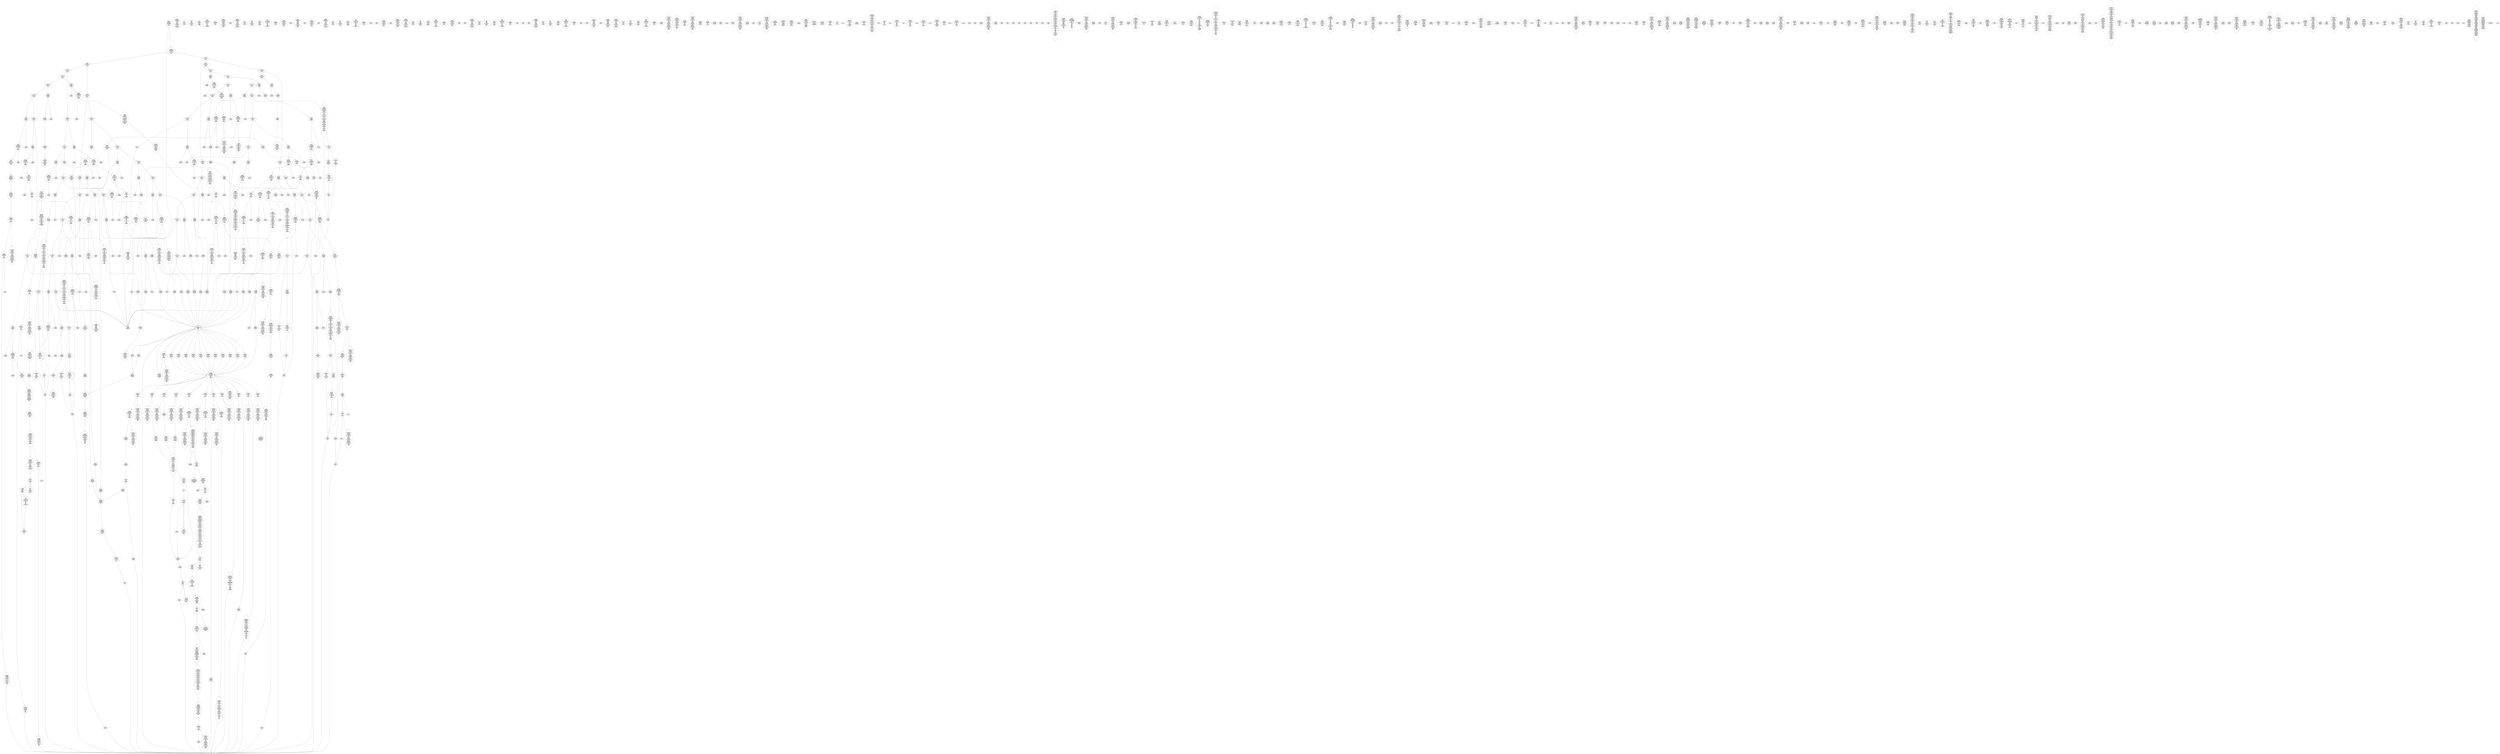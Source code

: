 /* Generated by GvGen v.1.0 (https://www.github.com/stricaud/gvgen) */

digraph G {
compound=true;
   node1 [label="[anywhere]"];
   node2 [label="# 0x0
PUSHX Data
PUSHX Data
MSTORE
PUSHX LogicData
CALLDATASIZE
LT
PUSHX Data
JUMPI
"];
   node3 [label="# 0xd
PUSHX Data
CALLDATALOAD
PUSHX BitData
SHR
PUSHX LogicData
GT
PUSHX Data
JUMPI
"];
   node4 [label="# 0x1e
PUSHX LogicData
GT
PUSHX Data
JUMPI
"];
   node5 [label="# 0x29
PUSHX LogicData
GT
PUSHX Data
JUMPI
"];
   node6 [label="# 0x34
PUSHX LogicData
EQ
PUSHX Data
JUMPI
"];
   node7 [label="# 0x3f
PUSHX LogicData
EQ
PUSHX Data
JUMPI
"];
   node8 [label="# 0x4a
PUSHX LogicData
EQ
PUSHX Data
JUMPI
"];
   node9 [label="# 0x55
PUSHX LogicData
EQ
PUSHX Data
JUMPI
"];
   node10 [label="# 0x60
PUSHX LogicData
EQ
PUSHX Data
JUMPI
"];
   node11 [label="# 0x6b
PUSHX Data
JUMP
"];
   node12 [label="# 0x6f
JUMPDEST
PUSHX LogicData
EQ
PUSHX Data
JUMPI
"];
   node13 [label="# 0x7b
PUSHX LogicData
EQ
PUSHX Data
JUMPI
"];
   node14 [label="# 0x86
PUSHX LogicData
EQ
PUSHX Data
JUMPI
"];
   node15 [label="# 0x91
PUSHX LogicData
EQ
PUSHX Data
JUMPI
"];
   node16 [label="# 0x9c
PUSHX LogicData
EQ
PUSHX Data
JUMPI
"];
   node17 [label="# 0xa7
PUSHX Data
JUMP
"];
   node18 [label="# 0xab
JUMPDEST
PUSHX LogicData
GT
PUSHX Data
JUMPI
"];
   node19 [label="# 0xb7
PUSHX LogicData
EQ
PUSHX Data
JUMPI
"];
   node20 [label="# 0xc2
PUSHX LogicData
EQ
PUSHX Data
JUMPI
"];
   node21 [label="# 0xcd
PUSHX LogicData
EQ
PUSHX Data
JUMPI
"];
   node22 [label="# 0xd8
PUSHX LogicData
EQ
PUSHX Data
JUMPI
"];
   node23 [label="# 0xe3
PUSHX LogicData
EQ
PUSHX Data
JUMPI
"];
   node24 [label="# 0xee
PUSHX Data
JUMP
"];
   node25 [label="# 0xf2
JUMPDEST
PUSHX LogicData
EQ
PUSHX Data
JUMPI
"];
   node26 [label="# 0xfe
PUSHX LogicData
EQ
PUSHX Data
JUMPI
"];
   node27 [label="# 0x109
PUSHX LogicData
EQ
PUSHX Data
JUMPI
"];
   node28 [label="# 0x114
PUSHX LogicData
EQ
PUSHX Data
JUMPI
"];
   node29 [label="# 0x11f
PUSHX LogicData
EQ
PUSHX Data
JUMPI
"];
   node30 [label="# 0x12a
PUSHX Data
JUMP
"];
   node31 [label="# 0x12e
JUMPDEST
PUSHX LogicData
GT
PUSHX Data
JUMPI
"];
   node32 [label="# 0x13a
PUSHX LogicData
GT
PUSHX Data
JUMPI
"];
   node33 [label="# 0x145
PUSHX LogicData
EQ
PUSHX Data
JUMPI
"];
   node34 [label="# 0x150
PUSHX LogicData
EQ
PUSHX Data
JUMPI
"];
   node35 [label="# 0x15b
PUSHX LogicData
EQ
PUSHX Data
JUMPI
"];
   node36 [label="# 0x166
PUSHX LogicData
EQ
PUSHX Data
JUMPI
"];
   node37 [label="# 0x171
PUSHX LogicData
EQ
PUSHX Data
JUMPI
"];
   node38 [label="# 0x17c
PUSHX Data
JUMP
"];
   node39 [label="# 0x180
JUMPDEST
PUSHX LogicData
EQ
PUSHX Data
JUMPI
"];
   node40 [label="# 0x18c
PUSHX LogicData
EQ
PUSHX Data
JUMPI
"];
   node41 [label="# 0x197
PUSHX LogicData
EQ
PUSHX Data
JUMPI
"];
   node42 [label="# 0x1a2
PUSHX LogicData
EQ
PUSHX Data
JUMPI
"];
   node43 [label="# 0x1ad
PUSHX LogicData
EQ
PUSHX Data
JUMPI
"];
   node44 [label="# 0x1b8
PUSHX Data
JUMP
"];
   node45 [label="# 0x1bc
JUMPDEST
PUSHX LogicData
GT
PUSHX Data
JUMPI
"];
   node46 [label="# 0x1c8
PUSHX LogicData
EQ
PUSHX Data
JUMPI
"];
   node47 [label="# 0x1d3
PUSHX LogicData
EQ
PUSHX Data
JUMPI
"];
   node48 [label="# 0x1de
PUSHX LogicData
EQ
PUSHX Data
JUMPI
"];
   node49 [label="# 0x1e9
PUSHX LogicData
EQ
PUSHX Data
JUMPI
"];
   node50 [label="# 0x1f4
PUSHX LogicData
EQ
PUSHX Data
JUMPI
"];
   node51 [label="# 0x1ff
PUSHX Data
JUMP
"];
   node52 [label="# 0x203
JUMPDEST
PUSHX LogicData
EQ
PUSHX Data
JUMPI
"];
   node53 [label="# 0x20f
PUSHX LogicData
EQ
PUSHX Data
JUMPI
"];
   node54 [label="# 0x21a
PUSHX LogicData
EQ
PUSHX Data
JUMPI
"];
   node55 [label="# 0x225
PUSHX LogicData
EQ
PUSHX Data
JUMPI
"];
   node56 [label="# 0x230
PUSHX LogicData
EQ
PUSHX Data
JUMPI
"];
   node57 [label="# 0x23b
JUMPDEST
PUSHX Data
REVERT
"];
   node58 [label="# 0x240
JUMPDEST
CALLVALUE
ISZERO
PUSHX Data
JUMPI
"];
   node59 [label="# 0x248
PUSHX Data
REVERT
"];
   node60 [label="# 0x24c
JUMPDEST
PUSHX Data
PUSHX ArithData
CALLDATASIZE
SUB
PUSHX LogicData
LT
ISZERO
PUSHX Data
JUMPI
"];
   node61 [label="# 0x25f
PUSHX Data
REVERT
"];
   node62 [label="# 0x263
JUMPDEST
ADD
CALLDATALOAD
PUSHX BitData
NOT
AND
PUSHX ArithData
ADD
PUSHX Data
JUMP
"];
   node63 [label="# 0x298
JUMPDEST
PUSHX MemData
MLOAD
ISZERO
ISZERO
ISZERO
ISZERO
MSTORE
PUSHX ArithData
ADD
PUSHX MemData
MLOAD
SUB
RETURN
"];
   node64 [label="# 0x2b2
JUMPDEST
CALLVALUE
ISZERO
PUSHX Data
JUMPI
"];
   node65 [label="# 0x2ba
PUSHX Data
REVERT
"];
   node66 [label="# 0x2be
JUMPDEST
PUSHX Data
PUSHX Data
JUMP
"];
   node67 [label="# 0x2c7
JUMPDEST
PUSHX MemData
MLOAD
PUSHX ArithData
ADD
SUB
MSTORE
MLOAD
MSTORE
PUSHX ArithData
ADD
MLOAD
PUSHX ArithData
ADD
PUSHX Data
"];
   node68 [label="# 0x2ec
JUMPDEST
LT
ISZERO
PUSHX Data
JUMPI
"];
   node69 [label="# 0x2f5
ADD
MLOAD
ADD
MSTORE
PUSHX ArithData
ADD
PUSHX Data
JUMP
"];
   node70 [label="# 0x307
JUMPDEST
ADD
PUSHX BitData
AND
ISZERO
PUSHX Data
JUMPI
"];
   node71 [label="# 0x31b
SUB
MLOAD
PUSHX ArithData
PUSHX ArithData
SUB
PUSHX ArithData
EXP
SUB
NOT
AND
MSTORE
PUSHX ArithData
ADD
"];
   node72 [label="# 0x334
JUMPDEST
PUSHX MemData
MLOAD
SUB
RETURN
"];
   node73 [label="# 0x342
JUMPDEST
CALLVALUE
ISZERO
PUSHX Data
JUMPI
"];
   node74 [label="# 0x34a
PUSHX Data
REVERT
"];
   node75 [label="# 0x34e
JUMPDEST
PUSHX Data
PUSHX ArithData
CALLDATASIZE
SUB
PUSHX LogicData
LT
ISZERO
PUSHX Data
JUMPI
"];
   node76 [label="# 0x361
PUSHX Data
REVERT
"];
   node77 [label="# 0x365
JUMPDEST
ADD
CALLDATALOAD
PUSHX ArithData
ADD
PUSHX Data
JUMP
"];
   node78 [label="# 0x37b
JUMPDEST
PUSHX MemData
MLOAD
PUSHX BitData
AND
PUSHX BitData
AND
MSTORE
PUSHX ArithData
ADD
PUSHX MemData
MLOAD
SUB
RETURN
"];
   node79 [label="# 0x3bd
JUMPDEST
CALLVALUE
ISZERO
PUSHX Data
JUMPI
"];
   node80 [label="# 0x3c5
PUSHX Data
REVERT
"];
   node81 [label="# 0x3c9
JUMPDEST
PUSHX Data
PUSHX ArithData
CALLDATASIZE
SUB
PUSHX LogicData
LT
ISZERO
PUSHX Data
JUMPI
"];
   node82 [label="# 0x3dc
PUSHX Data
REVERT
"];
   node83 [label="# 0x3e0
JUMPDEST
ADD
CALLDATALOAD
PUSHX BitData
AND
PUSHX ArithData
ADD
CALLDATALOAD
PUSHX ArithData
ADD
PUSHX Data
JUMP
"];
   node84 [label="# 0x416
JUMPDEST
STOP
"];
   node85 [label="# 0x418
JUMPDEST
CALLVALUE
ISZERO
PUSHX Data
JUMPI
"];
   node86 [label="# 0x420
PUSHX Data
REVERT
"];
   node87 [label="# 0x424
JUMPDEST
PUSHX Data
PUSHX Data
JUMP
"];
   node88 [label="# 0x42d
JUMPDEST
PUSHX MemData
MLOAD
MSTORE
PUSHX ArithData
ADD
PUSHX MemData
MLOAD
SUB
RETURN
"];
   node89 [label="# 0x443
JUMPDEST
CALLVALUE
ISZERO
PUSHX Data
JUMPI
"];
   node90 [label="# 0x44b
PUSHX Data
REVERT
"];
   node91 [label="# 0x44f
JUMPDEST
PUSHX Data
PUSHX ArithData
CALLDATASIZE
SUB
PUSHX LogicData
LT
ISZERO
PUSHX Data
JUMPI
"];
   node92 [label="# 0x462
PUSHX Data
REVERT
"];
   node93 [label="# 0x466
JUMPDEST
ADD
CALLDATALOAD
PUSHX ArithData
ADD
PUSHX Data
JUMP
"];
   node94 [label="# 0x47c
JUMPDEST
PUSHX MemData
MLOAD
PUSHX ArithData
ADD
SUB
MSTORE
MLOAD
MSTORE
PUSHX ArithData
ADD
MLOAD
PUSHX ArithData
ADD
PUSHX Data
"];
   node95 [label="# 0x4a1
JUMPDEST
LT
ISZERO
PUSHX Data
JUMPI
"];
   node96 [label="# 0x4aa
ADD
MLOAD
ADD
MSTORE
PUSHX ArithData
ADD
PUSHX Data
JUMP
"];
   node97 [label="# 0x4bc
JUMPDEST
ADD
PUSHX BitData
AND
ISZERO
PUSHX Data
JUMPI
"];
   node98 [label="# 0x4d0
SUB
MLOAD
PUSHX ArithData
PUSHX ArithData
SUB
PUSHX ArithData
EXP
SUB
NOT
AND
MSTORE
PUSHX ArithData
ADD
"];
   node99 [label="# 0x4e9
JUMPDEST
PUSHX MemData
MLOAD
SUB
RETURN
"];
   node100 [label="# 0x4f7
JUMPDEST
CALLVALUE
ISZERO
PUSHX Data
JUMPI
"];
   node101 [label="# 0x4ff
PUSHX Data
REVERT
"];
   node102 [label="# 0x503
JUMPDEST
PUSHX Data
PUSHX Data
JUMP
"];
   node103 [label="# 0x50c
JUMPDEST
PUSHX MemData
MLOAD
MSTORE
PUSHX ArithData
ADD
PUSHX MemData
MLOAD
SUB
RETURN
"];
   node104 [label="# 0x522
JUMPDEST
CALLVALUE
ISZERO
PUSHX Data
JUMPI
"];
   node105 [label="# 0x52a
PUSHX Data
REVERT
"];
   node106 [label="# 0x52e
JUMPDEST
PUSHX Data
PUSHX Data
JUMP
"];
   node107 [label="# 0x537
JUMPDEST
PUSHX MemData
MLOAD
ISZERO
ISZERO
ISZERO
ISZERO
MSTORE
PUSHX ArithData
ADD
PUSHX MemData
MLOAD
SUB
RETURN
"];
   node108 [label="# 0x551
JUMPDEST
CALLVALUE
ISZERO
PUSHX Data
JUMPI
"];
   node109 [label="# 0x559
PUSHX Data
REVERT
"];
   node110 [label="# 0x55d
JUMPDEST
PUSHX Data
PUSHX ArithData
CALLDATASIZE
SUB
PUSHX LogicData
LT
ISZERO
PUSHX Data
JUMPI
"];
   node111 [label="# 0x570
PUSHX Data
REVERT
"];
   node112 [label="# 0x574
JUMPDEST
ADD
CALLDATALOAD
PUSHX BitData
AND
PUSHX ArithData
ADD
CALLDATALOAD
PUSHX BitData
AND
PUSHX ArithData
ADD
CALLDATALOAD
PUSHX ArithData
ADD
PUSHX Data
JUMP
"];
   node113 [label="# 0x5ca
JUMPDEST
STOP
"];
   node114 [label="# 0x5cc
JUMPDEST
CALLVALUE
ISZERO
PUSHX Data
JUMPI
"];
   node115 [label="# 0x5d4
PUSHX Data
REVERT
"];
   node116 [label="# 0x5d8
JUMPDEST
PUSHX Data
PUSHX Data
JUMP
"];
   node117 [label="# 0x5e1
JUMPDEST
PUSHX MemData
MLOAD
ISZERO
ISZERO
ISZERO
ISZERO
MSTORE
PUSHX ArithData
ADD
PUSHX MemData
MLOAD
SUB
RETURN
"];
   node118 [label="# 0x5fb
JUMPDEST
CALLVALUE
ISZERO
PUSHX Data
JUMPI
"];
   node119 [label="# 0x603
PUSHX Data
REVERT
"];
   node120 [label="# 0x607
JUMPDEST
PUSHX Data
PUSHX ArithData
CALLDATASIZE
SUB
PUSHX LogicData
LT
ISZERO
PUSHX Data
JUMPI
"];
   node121 [label="# 0x61a
PUSHX Data
REVERT
"];
   node122 [label="# 0x61e
JUMPDEST
ADD
CALLDATALOAD
PUSHX ArithData
ADD
PUSHX LogicData
GT
ISZERO
PUSHX Data
JUMPI
"];
   node123 [label="# 0x637
PUSHX Data
REVERT
"];
   node124 [label="# 0x63b
JUMPDEST
ADD
PUSHX ArithData
ADD
GT
ISZERO
PUSHX Data
JUMPI
"];
   node125 [label="# 0x649
PUSHX Data
REVERT
"];
   node126 [label="# 0x64d
JUMPDEST
CALLDATALOAD
PUSHX ArithData
ADD
PUSHX ArithData
MUL
ADD
GT
PUSHX LogicData
GT
OR
ISZERO
PUSHX Data
JUMPI
"];
   node127 [label="# 0x66b
PUSHX Data
REVERT
"];
   node128 [label="# 0x66f
JUMPDEST
PUSHX ArithData
ADD
PUSHX ArithData
DIV
MUL
PUSHX ArithData
ADD
PUSHX MemData
MLOAD
ADD
PUSHX Data
MSTORE
MSTORE
PUSHX ArithData
ADD
CALLDATACOPY
PUSHX Data
ADD
MSTORE
PUSHX BitData
NOT
PUSHX ArithData
ADD
AND
ADD
PUSHX Data
JUMP
"];
   node129 [label="# 0x6c1
JUMPDEST
STOP
"];
   node130 [label="# 0x6c3
JUMPDEST
CALLVALUE
ISZERO
PUSHX Data
JUMPI
"];
   node131 [label="# 0x6cb
PUSHX Data
REVERT
"];
   node132 [label="# 0x6cf
JUMPDEST
PUSHX Data
PUSHX ArithData
CALLDATASIZE
SUB
PUSHX LogicData
LT
ISZERO
PUSHX Data
JUMPI
"];
   node133 [label="# 0x6e2
PUSHX Data
REVERT
"];
   node134 [label="# 0x6e6
JUMPDEST
ADD
CALLDATALOAD
PUSHX BitData
AND
PUSHX ArithData
ADD
CALLDATALOAD
PUSHX ArithData
ADD
PUSHX Data
JUMP
"];
   node135 [label="# 0x71c
JUMPDEST
PUSHX MemData
MLOAD
MSTORE
PUSHX ArithData
ADD
PUSHX MemData
MLOAD
SUB
RETURN
"];
   node136 [label="# 0x732
JUMPDEST
CALLVALUE
ISZERO
PUSHX Data
JUMPI
"];
   node137 [label="# 0x73a
PUSHX Data
REVERT
"];
   node138 [label="# 0x73e
JUMPDEST
PUSHX Data
PUSHX ArithData
CALLDATASIZE
SUB
PUSHX LogicData
LT
ISZERO
PUSHX Data
JUMPI
"];
   node139 [label="# 0x751
PUSHX Data
REVERT
"];
   node140 [label="# 0x755
JUMPDEST
ADD
CALLDATALOAD
PUSHX ArithData
ADD
PUSHX Data
JUMP
"];
   node141 [label="# 0x76b
JUMPDEST
STOP
"];
   node142 [label="# 0x76d
JUMPDEST
CALLVALUE
ISZERO
PUSHX Data
JUMPI
"];
   node143 [label="# 0x775
PUSHX Data
REVERT
"];
   node144 [label="# 0x779
JUMPDEST
PUSHX Data
PUSHX Data
JUMP
"];
   node145 [label="# 0x782
JUMPDEST
PUSHX MemData
MLOAD
PUSHX ArithData
ADD
SUB
MSTORE
MLOAD
MSTORE
PUSHX ArithData
ADD
MLOAD
PUSHX ArithData
ADD
PUSHX Data
"];
   node146 [label="# 0x7a7
JUMPDEST
LT
ISZERO
PUSHX Data
JUMPI
"];
   node147 [label="# 0x7b0
ADD
MLOAD
ADD
MSTORE
PUSHX ArithData
ADD
PUSHX Data
JUMP
"];
   node148 [label="# 0x7c2
JUMPDEST
ADD
PUSHX BitData
AND
ISZERO
PUSHX Data
JUMPI
"];
   node149 [label="# 0x7d6
SUB
MLOAD
PUSHX ArithData
PUSHX ArithData
SUB
PUSHX ArithData
EXP
SUB
NOT
AND
MSTORE
PUSHX ArithData
ADD
"];
   node150 [label="# 0x7ef
JUMPDEST
PUSHX MemData
MLOAD
SUB
RETURN
"];
   node151 [label="# 0x7fd
JUMPDEST
CALLVALUE
ISZERO
PUSHX Data
JUMPI
"];
   node152 [label="# 0x805
PUSHX Data
REVERT
"];
   node153 [label="# 0x809
JUMPDEST
PUSHX Data
PUSHX Data
JUMP
"];
   node154 [label="# 0x812
JUMPDEST
STOP
"];
   node155 [label="# 0x814
JUMPDEST
CALLVALUE
ISZERO
PUSHX Data
JUMPI
"];
   node156 [label="# 0x81c
PUSHX Data
REVERT
"];
   node157 [label="# 0x820
JUMPDEST
PUSHX Data
PUSHX ArithData
CALLDATASIZE
SUB
PUSHX LogicData
LT
ISZERO
PUSHX Data
JUMPI
"];
   node158 [label="# 0x833
PUSHX Data
REVERT
"];
   node159 [label="# 0x837
JUMPDEST
ADD
CALLDATALOAD
PUSHX BitData
AND
PUSHX ArithData
ADD
CALLDATALOAD
PUSHX BitData
AND
PUSHX ArithData
ADD
CALLDATALOAD
PUSHX ArithData
ADD
PUSHX Data
JUMP
"];
   node160 [label="# 0x88d
JUMPDEST
STOP
"];
   node161 [label="# 0x88f
JUMPDEST
CALLVALUE
ISZERO
PUSHX Data
JUMPI
"];
   node162 [label="# 0x897
PUSHX Data
REVERT
"];
   node163 [label="# 0x89b
JUMPDEST
PUSHX Data
PUSHX Data
JUMP
"];
   node164 [label="# 0x8a4
JUMPDEST
PUSHX MemData
MLOAD
MSTORE
PUSHX ArithData
ADD
PUSHX MemData
MLOAD
SUB
RETURN
"];
   node165 [label="# 0x8ba
JUMPDEST
CALLVALUE
ISZERO
PUSHX Data
JUMPI
"];
   node166 [label="# 0x8c2
PUSHX Data
REVERT
"];
   node167 [label="# 0x8c6
JUMPDEST
PUSHX Data
PUSHX ArithData
CALLDATASIZE
SUB
PUSHX LogicData
LT
ISZERO
PUSHX Data
JUMPI
"];
   node168 [label="# 0x8d9
PUSHX Data
REVERT
"];
   node169 [label="# 0x8dd
JUMPDEST
ADD
CALLDATALOAD
PUSHX ArithData
ADD
PUSHX Data
JUMP
"];
   node170 [label="# 0x8f3
JUMPDEST
PUSHX MemData
MLOAD
MSTORE
PUSHX ArithData
ADD
PUSHX MemData
MLOAD
SUB
RETURN
"];
   node171 [label="# 0x909
JUMPDEST
CALLVALUE
ISZERO
PUSHX Data
JUMPI
"];
   node172 [label="# 0x911
PUSHX Data
REVERT
"];
   node173 [label="# 0x915
JUMPDEST
PUSHX Data
PUSHX ArithData
CALLDATASIZE
SUB
PUSHX LogicData
LT
ISZERO
PUSHX Data
JUMPI
"];
   node174 [label="# 0x928
PUSHX Data
REVERT
"];
   node175 [label="# 0x92c
JUMPDEST
ADD
CALLDATALOAD
PUSHX ArithData
ADD
PUSHX LogicData
GT
ISZERO
PUSHX Data
JUMPI
"];
   node176 [label="# 0x945
PUSHX Data
REVERT
"];
   node177 [label="# 0x949
JUMPDEST
ADD
PUSHX ArithData
ADD
GT
ISZERO
PUSHX Data
JUMPI
"];
   node178 [label="# 0x957
PUSHX Data
REVERT
"];
   node179 [label="# 0x95b
JUMPDEST
CALLDATALOAD
PUSHX ArithData
ADD
PUSHX ArithData
MUL
ADD
GT
PUSHX LogicData
GT
OR
ISZERO
PUSHX Data
JUMPI
"];
   node180 [label="# 0x979
PUSHX Data
REVERT
"];
   node181 [label="# 0x97d
JUMPDEST
PUSHX ArithData
ADD
PUSHX ArithData
DIV
MUL
PUSHX ArithData
ADD
PUSHX MemData
MLOAD
ADD
PUSHX Data
MSTORE
MSTORE
PUSHX ArithData
ADD
CALLDATACOPY
PUSHX Data
ADD
MSTORE
PUSHX BitData
NOT
PUSHX ArithData
ADD
AND
ADD
PUSHX Data
JUMP
"];
   node182 [label="# 0x9cf
JUMPDEST
STOP
"];
   node183 [label="# 0x9d1
JUMPDEST
CALLVALUE
ISZERO
PUSHX Data
JUMPI
"];
   node184 [label="# 0x9d9
PUSHX Data
REVERT
"];
   node185 [label="# 0x9dd
JUMPDEST
PUSHX Data
PUSHX ArithData
CALLDATASIZE
SUB
PUSHX LogicData
LT
ISZERO
PUSHX Data
JUMPI
"];
   node186 [label="# 0x9f0
PUSHX Data
REVERT
"];
   node187 [label="# 0x9f4
JUMPDEST
ADD
CALLDATALOAD
PUSHX ArithData
ADD
PUSHX Data
JUMP
"];
   node188 [label="# 0xa0a
JUMPDEST
PUSHX MemData
MLOAD
PUSHX BitData
AND
PUSHX BitData
AND
MSTORE
PUSHX ArithData
ADD
PUSHX MemData
MLOAD
SUB
RETURN
"];
   node189 [label="# 0xa4c
JUMPDEST
CALLVALUE
ISZERO
PUSHX Data
JUMPI
"];
   node190 [label="# 0xa54
PUSHX Data
REVERT
"];
   node191 [label="# 0xa58
JUMPDEST
PUSHX Data
PUSHX Data
JUMP
"];
   node192 [label="# 0xa61
JUMPDEST
PUSHX MemData
MLOAD
PUSHX ArithData
ADD
SUB
MSTORE
MLOAD
MSTORE
PUSHX ArithData
ADD
MLOAD
PUSHX ArithData
ADD
PUSHX Data
"];
   node193 [label="# 0xa86
JUMPDEST
LT
ISZERO
PUSHX Data
JUMPI
"];
   node194 [label="# 0xa8f
ADD
MLOAD
ADD
MSTORE
PUSHX ArithData
ADD
PUSHX Data
JUMP
"];
   node195 [label="# 0xaa1
JUMPDEST
ADD
PUSHX BitData
AND
ISZERO
PUSHX Data
JUMPI
"];
   node196 [label="# 0xab5
SUB
MLOAD
PUSHX ArithData
PUSHX ArithData
SUB
PUSHX ArithData
EXP
SUB
NOT
AND
MSTORE
PUSHX ArithData
ADD
"];
   node197 [label="# 0xace
JUMPDEST
PUSHX MemData
MLOAD
SUB
RETURN
"];
   node198 [label="# 0xadc
JUMPDEST
CALLVALUE
ISZERO
PUSHX Data
JUMPI
"];
   node199 [label="# 0xae4
PUSHX Data
REVERT
"];
   node200 [label="# 0xae8
JUMPDEST
PUSHX Data
PUSHX ArithData
CALLDATASIZE
SUB
PUSHX LogicData
LT
ISZERO
PUSHX Data
JUMPI
"];
   node201 [label="# 0xafb
PUSHX Data
REVERT
"];
   node202 [label="# 0xaff
JUMPDEST
ADD
CALLDATALOAD
PUSHX BitData
AND
PUSHX ArithData
ADD
PUSHX Data
JUMP
"];
   node203 [label="# 0xb2b
JUMPDEST
PUSHX MemData
MLOAD
MSTORE
PUSHX ArithData
ADD
PUSHX MemData
MLOAD
SUB
RETURN
"];
   node204 [label="# 0xb41
JUMPDEST
CALLVALUE
ISZERO
PUSHX Data
JUMPI
"];
   node205 [label="# 0xb49
PUSHX Data
REVERT
"];
   node206 [label="# 0xb4d
JUMPDEST
PUSHX Data
PUSHX Data
JUMP
"];
   node207 [label="# 0xb56
JUMPDEST
STOP
"];
   node208 [label="# 0xb58
JUMPDEST
CALLVALUE
ISZERO
PUSHX Data
JUMPI
"];
   node209 [label="# 0xb60
PUSHX Data
REVERT
"];
   node210 [label="# 0xb64
JUMPDEST
PUSHX Data
PUSHX Data
JUMP
"];
   node211 [label="# 0xb6d
JUMPDEST
PUSHX MemData
MLOAD
MSTORE
PUSHX ArithData
ADD
PUSHX MemData
MLOAD
SUB
RETURN
"];
   node212 [label="# 0xb83
JUMPDEST
CALLVALUE
ISZERO
PUSHX Data
JUMPI
"];
   node213 [label="# 0xb8b
PUSHX Data
REVERT
"];
   node214 [label="# 0xb8f
JUMPDEST
PUSHX Data
PUSHX Data
JUMP
"];
   node215 [label="# 0xb98
JUMPDEST
PUSHX MemData
MLOAD
PUSHX BitData
AND
PUSHX BitData
AND
MSTORE
PUSHX ArithData
ADD
PUSHX MemData
MLOAD
SUB
RETURN
"];
   node216 [label="# 0xbda
JUMPDEST
CALLVALUE
ISZERO
PUSHX Data
JUMPI
"];
   node217 [label="# 0xbe2
PUSHX Data
REVERT
"];
   node218 [label="# 0xbe6
JUMPDEST
PUSHX Data
PUSHX ArithData
CALLDATASIZE
SUB
PUSHX LogicData
LT
ISZERO
PUSHX Data
JUMPI
"];
   node219 [label="# 0xbf9
PUSHX Data
REVERT
"];
   node220 [label="# 0xbfd
JUMPDEST
ADD
CALLDATALOAD
PUSHX ArithData
ADD
CALLDATALOAD
PUSHX ArithData
ADD
PUSHX Data
JUMP
"];
   node221 [label="# 0xc1d
JUMPDEST
STOP
"];
   node222 [label="# 0xc1f
JUMPDEST
CALLVALUE
ISZERO
PUSHX Data
JUMPI
"];
   node223 [label="# 0xc27
PUSHX Data
REVERT
"];
   node224 [label="# 0xc2b
JUMPDEST
PUSHX Data
PUSHX Data
JUMP
"];
   node225 [label="# 0xc34
JUMPDEST
PUSHX MemData
MLOAD
PUSHX ArithData
ADD
SUB
MSTORE
MLOAD
MSTORE
PUSHX ArithData
ADD
MLOAD
PUSHX ArithData
ADD
PUSHX Data
"];
   node226 [label="# 0xc59
JUMPDEST
LT
ISZERO
PUSHX Data
JUMPI
"];
   node227 [label="# 0xc62
ADD
MLOAD
ADD
MSTORE
PUSHX ArithData
ADD
PUSHX Data
JUMP
"];
   node228 [label="# 0xc74
JUMPDEST
ADD
PUSHX BitData
AND
ISZERO
PUSHX Data
JUMPI
"];
   node229 [label="# 0xc88
SUB
MLOAD
PUSHX ArithData
PUSHX ArithData
SUB
PUSHX ArithData
EXP
SUB
NOT
AND
MSTORE
PUSHX ArithData
ADD
"];
   node230 [label="# 0xca1
JUMPDEST
PUSHX MemData
MLOAD
SUB
RETURN
"];
   node231 [label="# 0xcaf
JUMPDEST
CALLVALUE
ISZERO
PUSHX Data
JUMPI
"];
   node232 [label="# 0xcb7
PUSHX Data
REVERT
"];
   node233 [label="# 0xcbb
JUMPDEST
PUSHX Data
PUSHX ArithData
CALLDATASIZE
SUB
PUSHX LogicData
LT
ISZERO
PUSHX Data
JUMPI
"];
   node234 [label="# 0xcce
PUSHX Data
REVERT
"];
   node235 [label="# 0xcd2
JUMPDEST
ADD
CALLDATALOAD
PUSHX BitData
AND
PUSHX ArithData
ADD
CALLDATALOAD
ISZERO
ISZERO
PUSHX ArithData
ADD
PUSHX Data
JUMP
"];
   node236 [label="# 0xd0a
JUMPDEST
STOP
"];
   node237 [label="# 0xd0c
JUMPDEST
CALLVALUE
ISZERO
PUSHX Data
JUMPI
"];
   node238 [label="# 0xd14
PUSHX Data
REVERT
"];
   node239 [label="# 0xd18
JUMPDEST
PUSHX Data
PUSHX Data
JUMP
"];
   node240 [label="# 0xd21
JUMPDEST
STOP
"];
   node241 [label="# 0xd23
JUMPDEST
CALLVALUE
ISZERO
PUSHX Data
JUMPI
"];
   node242 [label="# 0xd2b
PUSHX Data
REVERT
"];
   node243 [label="# 0xd2f
JUMPDEST
PUSHX Data
PUSHX ArithData
CALLDATASIZE
SUB
PUSHX LogicData
LT
ISZERO
PUSHX Data
JUMPI
"];
   node244 [label="# 0xd42
PUSHX Data
REVERT
"];
   node245 [label="# 0xd46
JUMPDEST
ADD
CALLDATALOAD
PUSHX BitData
AND
PUSHX ArithData
ADD
CALLDATALOAD
PUSHX BitData
AND
PUSHX ArithData
ADD
CALLDATALOAD
PUSHX ArithData
ADD
CALLDATALOAD
PUSHX ArithData
ADD
PUSHX LogicData
GT
ISZERO
PUSHX Data
JUMPI
"];
   node246 [label="# 0xda9
PUSHX Data
REVERT
"];
   node247 [label="# 0xdad
JUMPDEST
ADD
PUSHX ArithData
ADD
GT
ISZERO
PUSHX Data
JUMPI
"];
   node248 [label="# 0xdbb
PUSHX Data
REVERT
"];
   node249 [label="# 0xdbf
JUMPDEST
CALLDATALOAD
PUSHX ArithData
ADD
PUSHX ArithData
MUL
ADD
GT
PUSHX LogicData
GT
OR
ISZERO
PUSHX Data
JUMPI
"];
   node250 [label="# 0xddd
PUSHX Data
REVERT
"];
   node251 [label="# 0xde1
JUMPDEST
PUSHX ArithData
ADD
PUSHX ArithData
DIV
MUL
PUSHX ArithData
ADD
PUSHX MemData
MLOAD
ADD
PUSHX Data
MSTORE
MSTORE
PUSHX ArithData
ADD
CALLDATACOPY
PUSHX Data
ADD
MSTORE
PUSHX BitData
NOT
PUSHX ArithData
ADD
AND
ADD
PUSHX Data
JUMP
"];
   node252 [label="# 0xe33
JUMPDEST
STOP
"];
   node253 [label="# 0xe35
JUMPDEST
CALLVALUE
ISZERO
PUSHX Data
JUMPI
"];
   node254 [label="# 0xe3d
PUSHX Data
REVERT
"];
   node255 [label="# 0xe41
JUMPDEST
PUSHX Data
PUSHX Data
JUMP
"];
   node256 [label="# 0xe4a
JUMPDEST
PUSHX MemData
MLOAD
MSTORE
PUSHX ArithData
ADD
PUSHX MemData
MLOAD
SUB
RETURN
"];
   node257 [label="# 0xe60
JUMPDEST
CALLVALUE
ISZERO
PUSHX Data
JUMPI
"];
   node258 [label="# 0xe68
PUSHX Data
REVERT
"];
   node259 [label="# 0xe6c
JUMPDEST
PUSHX Data
PUSHX ArithData
CALLDATASIZE
SUB
PUSHX LogicData
LT
ISZERO
PUSHX Data
JUMPI
"];
   node260 [label="# 0xe7f
PUSHX Data
REVERT
"];
   node261 [label="# 0xe83
JUMPDEST
ADD
CALLDATALOAD
PUSHX ArithData
ADD
PUSHX Data
JUMP
"];
   node262 [label="# 0xe99
JUMPDEST
PUSHX MemData
MLOAD
PUSHX ArithData
ADD
SUB
MSTORE
MLOAD
MSTORE
PUSHX ArithData
ADD
MLOAD
PUSHX ArithData
ADD
PUSHX Data
"];
   node263 [label="# 0xebe
JUMPDEST
LT
ISZERO
PUSHX Data
JUMPI
"];
   node264 [label="# 0xec7
ADD
MLOAD
ADD
MSTORE
PUSHX ArithData
ADD
PUSHX Data
JUMP
"];
   node265 [label="# 0xed9
JUMPDEST
ADD
PUSHX BitData
AND
ISZERO
PUSHX Data
JUMPI
"];
   node266 [label="# 0xeed
SUB
MLOAD
PUSHX ArithData
PUSHX ArithData
SUB
PUSHX ArithData
EXP
SUB
NOT
AND
MSTORE
PUSHX ArithData
ADD
"];
   node267 [label="# 0xf06
JUMPDEST
PUSHX MemData
MLOAD
SUB
RETURN
"];
   node268 [label="# 0xf14
JUMPDEST
CALLVALUE
ISZERO
PUSHX Data
JUMPI
"];
   node269 [label="# 0xf1c
PUSHX Data
REVERT
"];
   node270 [label="# 0xf20
JUMPDEST
PUSHX Data
PUSHX ArithData
CALLDATASIZE
SUB
PUSHX LogicData
LT
ISZERO
PUSHX Data
JUMPI
"];
   node271 [label="# 0xf33
PUSHX Data
REVERT
"];
   node272 [label="# 0xf37
JUMPDEST
ADD
CALLDATALOAD
PUSHX ArithData
ADD
PUSHX LogicData
GT
ISZERO
PUSHX Data
JUMPI
"];
   node273 [label="# 0xf50
PUSHX Data
REVERT
"];
   node274 [label="# 0xf54
JUMPDEST
ADD
PUSHX ArithData
ADD
GT
ISZERO
PUSHX Data
JUMPI
"];
   node275 [label="# 0xf62
PUSHX Data
REVERT
"];
   node276 [label="# 0xf66
JUMPDEST
CALLDATALOAD
PUSHX ArithData
ADD
PUSHX ArithData
MUL
ADD
GT
PUSHX LogicData
GT
OR
ISZERO
PUSHX Data
JUMPI
"];
   node277 [label="# 0xf84
PUSHX Data
REVERT
"];
   node278 [label="# 0xf88
JUMPDEST
PUSHX ArithData
ADD
PUSHX ArithData
DIV
MUL
PUSHX ArithData
ADD
PUSHX MemData
MLOAD
ADD
PUSHX Data
MSTORE
MSTORE
PUSHX ArithData
ADD
CALLDATACOPY
PUSHX Data
ADD
MSTORE
PUSHX BitData
NOT
PUSHX ArithData
ADD
AND
ADD
PUSHX Data
JUMP
"];
   node279 [label="# 0xfda
JUMPDEST
STOP
"];
   node280 [label="# 0xfdc
JUMPDEST
CALLVALUE
ISZERO
PUSHX Data
JUMPI
"];
   node281 [label="# 0xfe4
PUSHX Data
REVERT
"];
   node282 [label="# 0xfe8
JUMPDEST
PUSHX Data
PUSHX ArithData
CALLDATASIZE
SUB
PUSHX LogicData
LT
ISZERO
PUSHX Data
JUMPI
"];
   node283 [label="# 0xffb
PUSHX Data
REVERT
"];
   node284 [label="# 0xfff
JUMPDEST
ADD
CALLDATALOAD
PUSHX ArithData
ADD
PUSHX LogicData
GT
ISZERO
PUSHX Data
JUMPI
"];
   node285 [label="# 0x1018
PUSHX Data
REVERT
"];
   node286 [label="# 0x101c
JUMPDEST
ADD
PUSHX ArithData
ADD
GT
ISZERO
PUSHX Data
JUMPI
"];
   node287 [label="# 0x102a
PUSHX Data
REVERT
"];
   node288 [label="# 0x102e
JUMPDEST
CALLDATALOAD
PUSHX ArithData
ADD
PUSHX ArithData
MUL
ADD
GT
PUSHX LogicData
GT
OR
ISZERO
PUSHX Data
JUMPI
"];
   node289 [label="# 0x104c
PUSHX Data
REVERT
"];
   node290 [label="# 0x1050
JUMPDEST
PUSHX ArithData
ADD
PUSHX ArithData
DIV
MUL
PUSHX ArithData
ADD
PUSHX MemData
MLOAD
ADD
PUSHX Data
MSTORE
MSTORE
PUSHX ArithData
ADD
CALLDATACOPY
PUSHX Data
ADD
MSTORE
PUSHX BitData
NOT
PUSHX ArithData
ADD
AND
ADD
PUSHX Data
JUMP
"];
   node291 [label="# 0x10a2
JUMPDEST
STOP
"];
   node292 [label="# 0x10a4
JUMPDEST
CALLVALUE
ISZERO
PUSHX Data
JUMPI
"];
   node293 [label="# 0x10ac
PUSHX Data
REVERT
"];
   node294 [label="# 0x10b0
JUMPDEST
PUSHX Data
PUSHX ArithData
CALLDATASIZE
SUB
PUSHX LogicData
LT
ISZERO
PUSHX Data
JUMPI
"];
   node295 [label="# 0x10c3
PUSHX Data
REVERT
"];
   node296 [label="# 0x10c7
JUMPDEST
ADD
CALLDATALOAD
PUSHX BitData
AND
PUSHX ArithData
ADD
CALLDATALOAD
PUSHX BitData
AND
PUSHX ArithData
ADD
PUSHX Data
JUMP
"];
   node297 [label="# 0x1113
JUMPDEST
PUSHX MemData
MLOAD
ISZERO
ISZERO
ISZERO
ISZERO
MSTORE
PUSHX ArithData
ADD
PUSHX MemData
MLOAD
SUB
RETURN
"];
   node298 [label="# 0x112d
JUMPDEST
CALLVALUE
ISZERO
PUSHX Data
JUMPI
"];
   node299 [label="# 0x1135
PUSHX Data
REVERT
"];
   node300 [label="# 0x1139
JUMPDEST
PUSHX Data
PUSHX ArithData
CALLDATASIZE
SUB
PUSHX LogicData
LT
ISZERO
PUSHX Data
JUMPI
"];
   node301 [label="# 0x114c
PUSHX Data
REVERT
"];
   node302 [label="# 0x1150
JUMPDEST
ADD
CALLDATALOAD
PUSHX ArithData
ADD
PUSHX Data
JUMP
"];
   node303 [label="# 0x1166
JUMPDEST
PUSHX MemData
MLOAD
ISZERO
ISZERO
ISZERO
ISZERO
MSTORE
PUSHX ArithData
ADD
PUSHX MemData
MLOAD
SUB
RETURN
"];
   node304 [label="# 0x1180
JUMPDEST
CALLVALUE
ISZERO
PUSHX Data
JUMPI
"];
   node305 [label="# 0x1188
PUSHX Data
REVERT
"];
   node306 [label="# 0x118c
JUMPDEST
PUSHX Data
PUSHX ArithData
CALLDATASIZE
SUB
PUSHX LogicData
LT
ISZERO
PUSHX Data
JUMPI
"];
   node307 [label="# 0x119f
PUSHX Data
REVERT
"];
   node308 [label="# 0x11a3
JUMPDEST
ADD
CALLDATALOAD
PUSHX BitData
AND
PUSHX ArithData
ADD
PUSHX Data
JUMP
"];
   node309 [label="# 0x11cf
JUMPDEST
STOP
"];
   node310 [label="# 0x11d1
JUMPDEST
PUSHX Data
PUSHX ArithData
CALLDATASIZE
SUB
PUSHX LogicData
LT
ISZERO
PUSHX Data
JUMPI
"];
   node311 [label="# 0x11e3
PUSHX Data
REVERT
"];
   node312 [label="# 0x11e7
JUMPDEST
ADD
CALLDATALOAD
PUSHX ArithData
ADD
PUSHX Data
JUMP
"];
   node313 [label="# 0x11fd
JUMPDEST
PUSHX MemData
MLOAD
ISZERO
ISZERO
ISZERO
ISZERO
MSTORE
PUSHX ArithData
ADD
PUSHX MemData
MLOAD
SUB
RETURN
"];
   node314 [label="# 0x1217
JUMPDEST
CALLVALUE
ISZERO
PUSHX Data
JUMPI
"];
   node315 [label="# 0x121f
PUSHX Data
REVERT
"];
   node316 [label="# 0x1223
JUMPDEST
PUSHX Data
PUSHX Data
JUMP
"];
   node317 [label="# 0x122c
JUMPDEST
PUSHX MemData
MLOAD
PUSHX ArithData
ADD
SUB
MSTORE
MLOAD
MSTORE
PUSHX ArithData
ADD
MLOAD
PUSHX ArithData
ADD
PUSHX Data
"];
   node318 [label="# 0x1251
JUMPDEST
LT
ISZERO
PUSHX Data
JUMPI
"];
   node319 [label="# 0x125a
ADD
MLOAD
ADD
MSTORE
PUSHX ArithData
ADD
PUSHX Data
JUMP
"];
   node320 [label="# 0x126c
JUMPDEST
ADD
PUSHX BitData
AND
ISZERO
PUSHX Data
JUMPI
"];
   node321 [label="# 0x1280
SUB
MLOAD
PUSHX ArithData
PUSHX ArithData
SUB
PUSHX ArithData
EXP
SUB
NOT
AND
MSTORE
PUSHX ArithData
ADD
"];
   node322 [label="# 0x1299
JUMPDEST
PUSHX MemData
MLOAD
SUB
RETURN
"];
   node323 [label="# 0x12a7
JUMPDEST
CALLVALUE
ISZERO
PUSHX Data
JUMPI
"];
   node324 [label="# 0x12af
PUSHX Data
REVERT
"];
   node325 [label="# 0x12b3
JUMPDEST
PUSHX Data
PUSHX Data
JUMP
"];
   node326 [label="# 0x12bc
JUMPDEST
PUSHX MemData
MLOAD
MSTORE
PUSHX ArithData
ADD
PUSHX MemData
MLOAD
SUB
RETURN
"];
   node327 [label="# 0x12d2
JUMPDEST
PUSHX Data
PUSHX Data
PUSHX ArithData
PUSHX BitData
NOT
AND
PUSHX BitData
NOT
AND
MSTORE
PUSHX ArithData
ADD
MSTORE
PUSHX ArithData
ADD
PUSHX Data
SHA3
PUSHX ArithData
SLOAD
PUSHX ArithData
EXP
DIV
PUSHX BitData
AND
JUMP
"];
   node328 [label="# 0x133a
JUMPDEST
PUSHX Data
PUSHX StorData
SLOAD
PUSHX ArithData
PUSHX BitData
AND
ISZERO
PUSHX ArithData
MUL
SUB
AND
PUSHX Data
DIV
PUSHX ArithData
ADD
PUSHX ArithData
DIV
MUL
PUSHX ArithData
ADD
PUSHX MemData
MLOAD
ADD
PUSHX Data
MSTORE
MSTORE
PUSHX ArithData
ADD
SLOAD
PUSHX ArithData
PUSHX BitData
AND
ISZERO
PUSHX ArithData
MUL
SUB
AND
PUSHX Data
DIV
ISZERO
PUSHX Data
JUMPI
"];
   node329 [label="# 0x138c
PUSHX LogicData
LT
PUSHX Data
JUMPI
"];
   node330 [label="# 0x1394
PUSHX ArithData
SLOAD
DIV
MUL
MSTORE
PUSHX ArithData
ADD
PUSHX Data
JUMP
"];
   node331 [label="# 0x13a7
JUMPDEST
ADD
PUSHX Data
MSTORE
PUSHX Data
PUSHX Data
SHA3
"];
   node332 [label="# 0x13b5
JUMPDEST
SLOAD
MSTORE
PUSHX ArithData
ADD
PUSHX ArithData
ADD
GT
PUSHX Data
JUMPI
"];
   node333 [label="# 0x13c9
SUB
PUSHX BitData
AND
ADD
"];
   node334 [label="# 0x13d2
JUMPDEST
JUMP
"];
   node335 [label="# 0x13dc
JUMPDEST
PUSHX Data
PUSHX Data
PUSHX Data
JUMP
"];
   node336 [label="# 0x13e7
JUMPDEST
PUSHX Data
JUMPI
"];
   node337 [label="# 0x13ec
PUSHX MemData
MLOAD
PUSHX Data
MSTORE
PUSHX ArithData
ADD
PUSHX ArithData
ADD
SUB
MSTORE
PUSHX Data
MSTORE
PUSHX ArithData
ADD
PUSHX Data
PUSHX Data
CODECOPY
PUSHX ArithData
ADD
PUSHX MemData
MLOAD
SUB
REVERT
"];
   node338 [label="# 0x143c
JUMPDEST
PUSHX Data
PUSHX ArithData
MSTORE
PUSHX ArithData
ADD
MSTORE
PUSHX ArithData
ADD
PUSHX Data
SHA3
PUSHX ArithData
SLOAD
PUSHX ArithData
EXP
DIV
PUSHX BitData
AND
JUMP
"];
   node339 [label="# 0x1477
JUMPDEST
PUSHX Data
PUSHX Data
PUSHX Data
JUMP
"];
   node340 [label="# 0x1482
JUMPDEST
PUSHX BitData
AND
PUSHX BitData
AND
EQ
ISZERO
PUSHX Data
JUMPI
"];
   node341 [label="# 0x14b9
PUSHX MemData
MLOAD
PUSHX Data
MSTORE
PUSHX ArithData
ADD
PUSHX ArithData
ADD
SUB
MSTORE
PUSHX Data
MSTORE
PUSHX ArithData
ADD
PUSHX Data
PUSHX Data
CODECOPY
PUSHX ArithData
ADD
PUSHX MemData
MLOAD
SUB
REVERT
"];
   node342 [label="# 0x1509
JUMPDEST
PUSHX BitData
AND
PUSHX Data
PUSHX Data
JUMP
"];
   node343 [label="# 0x1528
JUMPDEST
PUSHX BitData
AND
EQ
PUSHX Data
JUMPI
"];
   node344 [label="# 0x1545
PUSHX Data
PUSHX Data
PUSHX Data
JUMP
"];
   node345 [label="# 0x1551
JUMPDEST
PUSHX Data
JUMP
"];
   node346 [label="# 0x1556
JUMPDEST
"];
   node347 [label="# 0x1557
JUMPDEST
PUSHX Data
JUMPI
"];
   node348 [label="# 0x155c
PUSHX MemData
MLOAD
PUSHX Data
MSTORE
PUSHX ArithData
ADD
PUSHX ArithData
ADD
SUB
MSTORE
PUSHX Data
MSTORE
PUSHX ArithData
ADD
PUSHX Data
PUSHX Data
CODECOPY
PUSHX ArithData
ADD
PUSHX MemData
MLOAD
SUB
REVERT
"];
   node349 [label="# 0x15ac
JUMPDEST
PUSHX Data
PUSHX Data
JUMP
"];
   node350 [label="# 0x15b6
JUMPDEST
JUMP
"];
   node351 [label="# 0x15bb
JUMPDEST
PUSHX StorData
SLOAD
JUMP
"];
   node352 [label="# 0x15c1
JUMPDEST
PUSHX Data
PUSHX Data
PUSHX Data
JUMP
"];
   node353 [label="# 0x15cb
JUMPDEST
LT
PUSHX Data
JUMPI
"];
   node354 [label="# 0x15d2
PUSHX MemData
MLOAD
PUSHX Data
MSTORE
PUSHX ArithData
ADD
PUSHX ArithData
ADD
SUB
MSTORE
PUSHX Data
MSTORE
PUSHX ArithData
ADD
PUSHX Data
MSTORE
PUSHX ArithData
ADD
PUSHX MemData
MLOAD
SUB
REVERT
"];
   node355 [label="# 0x163f
JUMPDEST
PUSHX LogicData
PUSHX StorData
SLOAD
EQ
ISZERO
PUSHX Data
JUMPI
"];
   node356 [label="# 0x164b
PUSHX MemData
MLOAD
PUSHX ArithData
ADD
PUSHX Data
MSTORE
PUSHX Data
MSTORE
PUSHX Data
JUMP
"];
   node357 [label="# 0x1661
JUMPDEST
PUSHX Data
PUSHX StorData
SLOAD
PUSHX LogicData
GT
ISZERO
PUSHX Data
JUMPI
"];
   node358 [label="# 0x1678
PUSHX Data
REVERT
"];
   node359 [label="# 0x167c
JUMPDEST
PUSHX MemData
MLOAD
MSTORE
PUSHX ArithData
MUL
PUSHX ArithData
ADD
ADD
PUSHX Data
MSTORE
ISZERO
PUSHX Data
JUMPI
"];
   node360 [label="# 0x1697
PUSHX ArithData
ADD
PUSHX ArithData
MUL
CALLDATASIZE
CALLDATACOPY
ADD
"];
   node361 [label="# 0x16ab
JUMPDEST
PUSHX Data
PUSHX StorData
SLOAD
PUSHX Data
"];
   node362 [label="# 0x16bb
JUMPDEST
PUSHX StorData
SLOAD
LT
ISZERO
PUSHX Data
JUMPI
"];
   node363 [label="# 0x16c6
MLOAD
LT
PUSHX Data
JUMPI
"];
   node364 [label="# 0x16d1
INVALID
"];
   node365 [label="# 0x16d2
JUMPDEST
PUSHX ArithData
MUL
PUSHX ArithData
ADD
ADD
MSTORE
PUSHX ArithData
ADD
PUSHX Data
JUMP
"];
   node366 [label="# 0x16eb
JUMPDEST
PUSHX Data
PUSHX Data
"];
   node367 [label="# 0x16f3
JUMPDEST
PUSHX StorData
SLOAD
LT
ISZERO
PUSHX Data
JUMPI
"];
   node368 [label="# 0x16fe
PUSHX Data
PUSHX ArithData
PUSHX StorData
SLOAD
SUB
PUSHX MemData
MLOAD
PUSHX ArithData
ADD
MSTORE
PUSHX ArithData
ADD
MSTORE
PUSHX ArithData
ADD
PUSHX MemData
MLOAD
PUSHX ArithData
SUB
SUB
MSTORE
PUSHX Data
MSTORE
MLOAD
PUSHX ArithData
ADD
SHA3
PUSHX BitData
SHR
PUSHX Data
JUMPI
"];
   node369 [label="# 0x173e
INVALID
"];
   node370 [label="# 0x173f
JUMPDEST
MOD
ADD
MLOAD
LT
PUSHX Data
JUMPI
"];
   node371 [label="# 0x174e
INVALID
"];
   node372 [label="# 0x174f
JUMPDEST
PUSHX ArithData
MUL
PUSHX ArithData
ADD
ADD
MLOAD
MLOAD
LT
PUSHX Data
JUMPI
"];
   node373 [label="# 0x1762
INVALID
"];
   node374 [label="# 0x1763
JUMPDEST
PUSHX ArithData
MUL
PUSHX ArithData
ADD
ADD
MLOAD
MLOAD
LT
PUSHX Data
JUMPI
"];
   node375 [label="# 0x1776
INVALID
"];
   node376 [label="# 0x1777
JUMPDEST
PUSHX ArithData
MUL
PUSHX ArithData
ADD
ADD
MLOAD
LT
PUSHX Data
JUMPI
"];
   node377 [label="# 0x1789
INVALID
"];
   node378 [label="# 0x178a
JUMPDEST
PUSHX ArithData
MUL
PUSHX ArithData
ADD
ADD
MSTORE
MSTORE
PUSHX ArithData
ADD
PUSHX Data
JUMP
"];
   node379 [label="# 0x17a9
JUMPDEST
PUSHX Data
MLOAD
LT
PUSHX Data
JUMPI
"];
   node380 [label="# 0x17b8
INVALID
"];
   node381 [label="# 0x17b9
JUMPDEST
PUSHX ArithData
MUL
PUSHX ArithData
ADD
ADD
MLOAD
PUSHX Data
JUMP
"];
   node382 [label="# 0x17c6
JUMPDEST
"];
   node383 [label="# 0x17cb
JUMPDEST
JUMP
"];
   node384 [label="# 0x17d0
JUMPDEST
PUSHX Data
PUSHX Data
PUSHX Data
PUSHX Data
JUMP
"];
   node385 [label="# 0x17dc
JUMPDEST
JUMP
"];
   node386 [label="# 0x17e1
JUMPDEST
PUSHX StorData
PUSHX ArithData
SLOAD
PUSHX ArithData
EXP
DIV
PUSHX BitData
AND
JUMP
"];
   node387 [label="# 0x17f4
JUMPDEST
PUSHX Data
PUSHX Data
PUSHX Data
JUMP
"];
   node388 [label="# 0x17ff
JUMPDEST
PUSHX Data
JUMP
"];
   node389 [label="# 0x1805
JUMPDEST
PUSHX Data
JUMPI
"];
   node390 [label="# 0x180a
PUSHX MemData
MLOAD
PUSHX Data
MSTORE
PUSHX ArithData
ADD
PUSHX ArithData
ADD
SUB
MSTORE
PUSHX Data
MSTORE
PUSHX ArithData
ADD
PUSHX Data
PUSHX Data
CODECOPY
PUSHX ArithData
ADD
PUSHX MemData
MLOAD
SUB
REVERT
"];
   node391 [label="# 0x185a
JUMPDEST
PUSHX Data
PUSHX Data
JUMP
"];
   node392 [label="# 0x1865
JUMPDEST
JUMP
"];
   node393 [label="# 0x186a
JUMPDEST
PUSHX Data
PUSHX Data
PUSHX Data
JUMP
"];
   node394 [label="# 0x1874
JUMPDEST
PUSHX BitData
AND
PUSHX Data
PUSHX Data
JUMP
"];
   node395 [label="# 0x1892
JUMPDEST
PUSHX BitData
AND
EQ
PUSHX Data
JUMPI
"];
   node396 [label="# 0x18ae
PUSHX MemData
MLOAD
PUSHX Data
MSTORE
PUSHX ArithData
ADD
PUSHX ArithData
ADD
SUB
MSTORE
PUSHX Data
MSTORE
PUSHX ArithData
ADD
PUSHX Data
MSTORE
PUSHX ArithData
ADD
PUSHX MemData
MLOAD
SUB
REVERT
"];
   node397 [label="# 0x191b
JUMPDEST
PUSHX StorData
PUSHX ArithData
SLOAD
PUSHX ArithData
EXP
DIV
PUSHX BitData
AND
ISZERO
PUSHX StorData
PUSHX ArithData
PUSHX ArithData
EXP
SLOAD
PUSHX ArithData
MUL
NOT
AND
ISZERO
ISZERO
MUL
OR
SSTORE
PUSHX Data
JUMP
"];
   node398 [label="# 0x194c
JUMPDEST
PUSHX Data
PUSHX Data
JUMP
"];
   node399 [label="# 0x1954
JUMPDEST
PUSHX BitData
AND
PUSHX Data
PUSHX Data
JUMP
"];
   node400 [label="# 0x1972
JUMPDEST
PUSHX BitData
AND
EQ
PUSHX Data
JUMPI
"];
   node401 [label="# 0x198e
PUSHX MemData
MLOAD
PUSHX Data
MSTORE
PUSHX ArithData
ADD
PUSHX ArithData
ADD
SUB
MSTORE
PUSHX Data
MSTORE
PUSHX ArithData
ADD
PUSHX Data
MSTORE
PUSHX ArithData
ADD
PUSHX MemData
MLOAD
SUB
REVERT
"];
   node402 [label="# 0x19fb
JUMPDEST
PUSHX Data
MLOAD
PUSHX ArithData
ADD
PUSHX Data
PUSHX Data
JUMP
"];
   node403 [label="# 0x1a11
JUMPDEST
JUMP
"];
   node404 [label="# 0x1a15
JUMPDEST
PUSHX Data
PUSHX Data
PUSHX Data
PUSHX ArithData
PUSHX BitData
AND
PUSHX BitData
AND
MSTORE
PUSHX ArithData
ADD
MSTORE
PUSHX ArithData
ADD
PUSHX Data
SHA3
PUSHX BitData
PUSHX BitData
AND
JUMP
"];
   node405 [label="# 0x1a68
JUMPDEST
JUMP
"];
   node406 [label="# 0x1a70
JUMPDEST
PUSHX Data
PUSHX Data
JUMP
"];
   node407 [label="# 0x1a78
JUMPDEST
PUSHX BitData
AND
PUSHX Data
PUSHX Data
JUMP
"];
   node408 [label="# 0x1a96
JUMPDEST
PUSHX BitData
AND
EQ
PUSHX Data
JUMPI
"];
   node409 [label="# 0x1ab2
PUSHX MemData
MLOAD
PUSHX Data
MSTORE
PUSHX ArithData
ADD
PUSHX ArithData
ADD
SUB
MSTORE
PUSHX Data
MSTORE
PUSHX ArithData
ADD
PUSHX Data
MSTORE
PUSHX ArithData
ADD
PUSHX MemData
MLOAD
SUB
REVERT
"];
   node410 [label="# 0x1b1f
JUMPDEST
PUSHX Data
SSTORE
JUMP
"];
   node411 [label="# 0x1b29
JUMPDEST
PUSHX StorData
SLOAD
PUSHX ArithData
PUSHX BitData
AND
ISZERO
PUSHX ArithData
MUL
SUB
AND
PUSHX Data
DIV
PUSHX ArithData
ADD
PUSHX ArithData
DIV
MUL
PUSHX ArithData
ADD
PUSHX MemData
MLOAD
ADD
PUSHX Data
MSTORE
MSTORE
PUSHX ArithData
ADD
SLOAD
PUSHX ArithData
PUSHX BitData
AND
ISZERO
PUSHX ArithData
MUL
SUB
AND
PUSHX Data
DIV
ISZERO
PUSHX Data
JUMPI
"];
   node412 [label="# 0x1b79
PUSHX LogicData
LT
PUSHX Data
JUMPI
"];
   node413 [label="# 0x1b81
PUSHX ArithData
SLOAD
DIV
MUL
MSTORE
PUSHX ArithData
ADD
PUSHX Data
JUMP
"];
   node414 [label="# 0x1b94
JUMPDEST
ADD
PUSHX Data
MSTORE
PUSHX Data
PUSHX Data
SHA3
"];
   node415 [label="# 0x1ba2
JUMPDEST
SLOAD
MSTORE
PUSHX ArithData
ADD
PUSHX ArithData
ADD
GT
PUSHX Data
JUMPI
"];
   node416 [label="# 0x1bb6
SUB
PUSHX BitData
AND
ADD
"];
   node417 [label="# 0x1bbf
JUMPDEST
JUMP
"];
   node418 [label="# 0x1bc7
JUMPDEST
PUSHX Data
PUSHX Data
JUMP
"];
   node419 [label="# 0x1bcf
JUMPDEST
PUSHX BitData
AND
PUSHX Data
PUSHX Data
JUMP
"];
   node420 [label="# 0x1bed
JUMPDEST
PUSHX BitData
AND
EQ
PUSHX Data
JUMPI
"];
   node421 [label="# 0x1c09
PUSHX MemData
MLOAD
PUSHX Data
MSTORE
PUSHX ArithData
ADD
PUSHX ArithData
ADD
SUB
MSTORE
PUSHX Data
MSTORE
PUSHX ArithData
ADD
PUSHX Data
MSTORE
PUSHX ArithData
ADD
PUSHX MemData
MLOAD
SUB
REVERT
"];
   node422 [label="# 0x1c76
JUMPDEST
PUSHX Data
SELFBALANCE
CALLER
PUSHX BitData
AND
PUSHX ArithData
ISZERO
MUL
PUSHX MemData
MLOAD
PUSHX Data
PUSHX MemData
MLOAD
SUB
CALL
ISZERO
ISZERO
PUSHX Data
JUMPI
"];
   node423 [label="# 0x1cb8
RETURNDATASIZE
PUSHX Data
RETURNDATACOPY
RETURNDATASIZE
PUSHX Data
REVERT
"];
   node424 [label="# 0x1cc1
JUMPDEST
JUMP
"];
   node425 [label="# 0x1cc5
JUMPDEST
PUSHX Data
PUSHX MemData
MLOAD
PUSHX ArithData
ADD
PUSHX Data
MSTORE
PUSHX Data
MSTORE
PUSHX Data
JUMP
"];
   node426 [label="# 0x1ce0
JUMPDEST
JUMP
"];
   node427 [label="# 0x1ce5
JUMPDEST
PUSHX StorData
SLOAD
JUMP
"];
   node428 [label="# 0x1ceb
JUMPDEST
PUSHX Data
PUSHX Data
PUSHX Data
PUSHX BitData
PUSHX BitData
AND
JUMP
"];
   node429 [label="# 0x1d02
JUMPDEST
JUMP
"];
   node430 [label="# 0x1d0e
JUMPDEST
PUSHX Data
PUSHX Data
JUMP
"];
   node431 [label="# 0x1d16
JUMPDEST
PUSHX BitData
AND
PUSHX Data
PUSHX Data
JUMP
"];
   node432 [label="# 0x1d34
JUMPDEST
PUSHX BitData
AND
EQ
PUSHX Data
JUMPI
"];
   node433 [label="# 0x1d50
PUSHX MemData
MLOAD
PUSHX Data
MSTORE
PUSHX ArithData
ADD
PUSHX ArithData
ADD
SUB
MSTORE
PUSHX Data
MSTORE
PUSHX ArithData
ADD
PUSHX Data
MSTORE
PUSHX ArithData
ADD
PUSHX MemData
MLOAD
SUB
REVERT
"];
   node434 [label="# 0x1dbd
JUMPDEST
PUSHX Data
PUSHX Data
JUMP
"];
   node435 [label="# 0x1dc6
JUMPDEST
JUMP
"];
   node436 [label="# 0x1dc9
JUMPDEST
PUSHX Data
PUSHX Data
PUSHX MemData
MLOAD
PUSHX ArithData
ADD
PUSHX Data
MSTORE
PUSHX Data
MSTORE
PUSHX ArithData
ADD
PUSHX Data
PUSHX Data
CODECOPY
PUSHX Data
PUSHX BitData
PUSHX BitData
AND
JUMP
"];
   node437 [label="# 0x1df9
JUMPDEST
JUMP
"];
   node438 [label="# 0x1e00
JUMPDEST
PUSHX Data
PUSHX StorData
SLOAD
PUSHX ArithData
PUSHX BitData
AND
ISZERO
PUSHX ArithData
MUL
SUB
AND
PUSHX Data
DIV
PUSHX ArithData
ADD
PUSHX ArithData
DIV
MUL
PUSHX ArithData
ADD
PUSHX MemData
MLOAD
ADD
PUSHX Data
MSTORE
MSTORE
PUSHX ArithData
ADD
SLOAD
PUSHX ArithData
PUSHX BitData
AND
ISZERO
PUSHX ArithData
MUL
SUB
AND
PUSHX Data
DIV
ISZERO
PUSHX Data
JUMPI
"];
   node439 [label="# 0x1e52
PUSHX LogicData
LT
PUSHX Data
JUMPI
"];
   node440 [label="# 0x1e5a
PUSHX ArithData
SLOAD
DIV
MUL
MSTORE
PUSHX ArithData
ADD
PUSHX Data
JUMP
"];
   node441 [label="# 0x1e6d
JUMPDEST
ADD
PUSHX Data
MSTORE
PUSHX Data
PUSHX Data
SHA3
"];
   node442 [label="# 0x1e7b
JUMPDEST
SLOAD
MSTORE
PUSHX ArithData
ADD
PUSHX ArithData
ADD
GT
PUSHX Data
JUMPI
"];
   node443 [label="# 0x1e8f
SUB
PUSHX BitData
AND
ADD
"];
   node444 [label="# 0x1e98
JUMPDEST
JUMP
"];
   node445 [label="# 0x1ea2
JUMPDEST
PUSHX BitData
PUSHX BitData
AND
PUSHX BitData
AND
EQ
ISZERO
PUSHX Data
JUMPI
"];
   node446 [label="# 0x1ed9
PUSHX MemData
MLOAD
PUSHX Data
MSTORE
PUSHX ArithData
ADD
PUSHX ArithData
ADD
SUB
MSTORE
PUSHX Data
MSTORE
PUSHX ArithData
ADD
PUSHX Data
PUSHX Data
CODECOPY
PUSHX ArithData
ADD
PUSHX MemData
MLOAD
SUB
REVERT
"];
   node447 [label="# 0x1f29
JUMPDEST
PUSHX Data
PUSHX Data
PUSHX ArithData
PUSHX BitData
AND
PUSHX BitData
AND
MSTORE
PUSHX ArithData
ADD
MSTORE
PUSHX ArithData
ADD
PUSHX Data
SHA3
PUSHX Data
JUMP
"];
   node448 [label="# 0x1f70
JUMPDEST
JUMP
"];
   node449 [label="# 0x1f77
JUMPDEST
PUSHX Data
PUSHX Data
JUMP
"];
   node450 [label="# 0x1f7f
JUMPDEST
PUSHX BitData
AND
PUSHX Data
PUSHX Data
JUMP
"];
   node451 [label="# 0x1f9d
JUMPDEST
PUSHX BitData
AND
EQ
PUSHX Data
JUMPI
"];
   node452 [label="# 0x1fb9
PUSHX MemData
MLOAD
PUSHX Data
MSTORE
PUSHX ArithData
ADD
PUSHX ArithData
ADD
SUB
MSTORE
PUSHX Data
MSTORE
PUSHX ArithData
ADD
PUSHX Data
MSTORE
PUSHX ArithData
ADD
PUSHX MemData
MLOAD
SUB
REVERT
"];
   node453 [label="# 0x2026
JUMPDEST
PUSHX BitData
PUSHX BitData
AND
PUSHX Data
SLOAD
PUSHX ArithData
EXP
DIV
PUSHX BitData
AND
PUSHX BitData
AND
PUSHX Data
PUSHX MemData
MLOAD
PUSHX MemData
MLOAD
SUB
LOGX
PUSHX Data
PUSHX ArithData
PUSHX ArithData
EXP
SLOAD
PUSHX ArithData
MUL
NOT
AND
PUSHX BitData
AND
MUL
OR
SSTORE
JUMP
"];
   node454 [label="# 0x20e5
JUMPDEST
PUSHX StorData
SLOAD
JUMP
"];
   node455 [label="# 0x20eb
JUMPDEST
PUSHX StorData
PUSHX ArithData
SLOAD
PUSHX ArithData
EXP
DIV
PUSHX BitData
AND
JUMP
"];
   node456 [label="# 0x2114
JUMPDEST
PUSHX BitData
PUSHX BitData
AND
CALLER
PUSHX BitData
AND
EQ
PUSHX Data
JUMPI
"];
   node457 [label="# 0x2168
PUSHX MemData
MLOAD
PUSHX Data
MSTORE
PUSHX ArithData
ADD
PUSHX ArithData
ADD
SUB
MSTORE
PUSHX Data
MSTORE
PUSHX ArithData
ADD
PUSHX Data
MSTORE
PUSHX ArithData
ADD
PUSHX MemData
MLOAD
SUB
REVERT
"];
   node458 [label="# 0x21d5
JUMPDEST
PUSHX Data
PUSHX Data
JUMP
"];
   node459 [label="# 0x21df
JUMPDEST
JUMP
"];
   node460 [label="# 0x21e3
JUMPDEST
PUSHX Data
PUSHX StorData
SLOAD
PUSHX ArithData
PUSHX BitData
AND
ISZERO
PUSHX ArithData
MUL
SUB
AND
PUSHX Data
DIV
PUSHX ArithData
ADD
PUSHX ArithData
DIV
MUL
PUSHX ArithData
ADD
PUSHX MemData
MLOAD
ADD
PUSHX Data
MSTORE
MSTORE
PUSHX ArithData
ADD
SLOAD
PUSHX ArithData
PUSHX BitData
AND
ISZERO
PUSHX ArithData
MUL
SUB
AND
PUSHX Data
DIV
ISZERO
PUSHX Data
JUMPI
"];
   node461 [label="# 0x2235
PUSHX LogicData
LT
PUSHX Data
JUMPI
"];
   node462 [label="# 0x223d
PUSHX ArithData
SLOAD
DIV
MUL
MSTORE
PUSHX ArithData
ADD
PUSHX Data
JUMP
"];
   node463 [label="# 0x2250
JUMPDEST
ADD
PUSHX Data
MSTORE
PUSHX Data
PUSHX Data
SHA3
"];
   node464 [label="# 0x225e
JUMPDEST
SLOAD
MSTORE
PUSHX ArithData
ADD
PUSHX ArithData
ADD
GT
PUSHX Data
JUMPI
"];
   node465 [label="# 0x2272
SUB
PUSHX BitData
AND
ADD
"];
   node466 [label="# 0x227b
JUMPDEST
JUMP
"];
   node467 [label="# 0x2285
JUMPDEST
PUSHX Data
PUSHX Data
JUMP
"];
   node468 [label="# 0x228d
JUMPDEST
PUSHX BitData
AND
PUSHX BitData
AND
EQ
ISZERO
PUSHX Data
JUMPI
"];
   node469 [label="# 0x22c1
PUSHX MemData
MLOAD
PUSHX Data
MSTORE
PUSHX ArithData
ADD
PUSHX ArithData
ADD
SUB
MSTORE
PUSHX Data
MSTORE
PUSHX ArithData
ADD
PUSHX Data
MSTORE
PUSHX ArithData
ADD
PUSHX MemData
MLOAD
SUB
REVERT
"];
   node470 [label="# 0x232e
JUMPDEST
PUSHX Data
PUSHX Data
PUSHX Data
PUSHX Data
JUMP
"];
   node471 [label="# 0x233b
JUMPDEST
PUSHX BitData
AND
PUSHX BitData
AND
MSTORE
PUSHX ArithData
ADD
MSTORE
PUSHX ArithData
ADD
PUSHX Data
SHA3
PUSHX ArithData
PUSHX BitData
AND
PUSHX BitData
AND
MSTORE
PUSHX ArithData
ADD
MSTORE
PUSHX ArithData
ADD
PUSHX Data
SHA3
PUSHX ArithData
PUSHX ArithData
EXP
SLOAD
PUSHX ArithData
MUL
NOT
AND
ISZERO
ISZERO
MUL
OR
SSTORE
PUSHX BitData
AND
PUSHX Data
PUSHX Data
JUMP
"];
   node472 [label="# 0x23e8
JUMPDEST
PUSHX BitData
AND
PUSHX Data
PUSHX MemData
MLOAD
ISZERO
ISZERO
ISZERO
ISZERO
MSTORE
PUSHX ArithData
ADD
PUSHX MemData
MLOAD
SUB
LOGX
JUMP
"];
   node473 [label="# 0x243d
JUMPDEST
PUSHX Data
PUSHX Data
JUMP
"];
   node474 [label="# 0x2445
JUMPDEST
PUSHX BitData
AND
PUSHX Data
PUSHX Data
JUMP
"];
   node475 [label="# 0x2463
JUMPDEST
PUSHX BitData
AND
EQ
PUSHX Data
JUMPI
"];
   node476 [label="# 0x247f
PUSHX MemData
MLOAD
PUSHX Data
MSTORE
PUSHX ArithData
ADD
PUSHX ArithData
ADD
SUB
MSTORE
PUSHX Data
MSTORE
PUSHX ArithData
ADD
PUSHX Data
MSTORE
PUSHX ArithData
ADD
PUSHX MemData
MLOAD
SUB
REVERT
"];
   node477 [label="# 0x24ec
JUMPDEST
PUSHX StorData
PUSHX ArithData
SLOAD
PUSHX ArithData
EXP
DIV
PUSHX BitData
AND
ISZERO
PUSHX Data
JUMPI
"];
   node478 [label="# 0x2502
PUSHX MemData
MLOAD
PUSHX Data
MSTORE
PUSHX ArithData
ADD
PUSHX ArithData
ADD
SUB
MSTORE
PUSHX Data
MSTORE
PUSHX ArithData
ADD
PUSHX Data
PUSHX Data
CODECOPY
PUSHX ArithData
ADD
PUSHX MemData
MLOAD
SUB
REVERT
"];
   node479 [label="# 0x2552
JUMPDEST
PUSHX StorData
SLOAD
PUSHX BitData
PUSHX BitData
AND
PUSHX BitData
ADDRESS
PUSHX MemData
MLOAD
PUSHX BitData
AND
PUSHX BitData
SHL
MSTORE
PUSHX ArithData
ADD
PUSHX BitData
AND
PUSHX BitData
AND
MSTORE
PUSHX ArithData
ADD
PUSHX Data
PUSHX MemData
MLOAD
SUB
EXTCODESIZE
ISZERO
ISZERO
PUSHX Data
JUMPI
"];
   node480 [label="# 0x25ee
PUSHX Data
REVERT
"];
   node481 [label="# 0x25f2
JUMPDEST
GAS
STATICCALL
ISZERO
ISZERO
PUSHX Data
JUMPI
"];
   node482 [label="# 0x25fd
RETURNDATASIZE
PUSHX Data
RETURNDATACOPY
RETURNDATASIZE
PUSHX Data
REVERT
"];
   node483 [label="# 0x2606
JUMPDEST
PUSHX MemData
MLOAD
RETURNDATASIZE
PUSHX LogicData
LT
ISZERO
PUSHX Data
JUMPI
"];
   node484 [label="# 0x2618
PUSHX Data
REVERT
"];
   node485 [label="# 0x261c
JUMPDEST
ADD
MLOAD
PUSHX ArithData
ADD
LT
ISZERO
PUSHX Data
JUMPI
"];
   node486 [label="# 0x2634
PUSHX Data
REVERT
"];
   node487 [label="# 0x2638
JUMPDEST
PUSHX Data
PUSHX StorData
SLOAD
PUSHX StorData
SLOAD
PUSHX Data
JUMP
"];
   node488 [label="# 0x2646
JUMPDEST
PUSHX LogicData
PUSHX StorData
PUSHX ArithData
PUSHX ArithData
EXP
SLOAD
PUSHX ArithData
MUL
NOT
AND
ISZERO
ISZERO
MUL
OR
SSTORE
JUMP
"];
   node489 [label="# 0x2664
JUMPDEST
PUSHX Data
PUSHX Data
PUSHX Data
JUMP
"];
   node490 [label="# 0x266f
JUMPDEST
PUSHX Data
JUMP
"];
   node491 [label="# 0x2675
JUMPDEST
PUSHX Data
JUMPI
"];
   node492 [label="# 0x267a
PUSHX MemData
MLOAD
PUSHX Data
MSTORE
PUSHX ArithData
ADD
PUSHX ArithData
ADD
SUB
MSTORE
PUSHX Data
MSTORE
PUSHX ArithData
ADD
PUSHX Data
PUSHX Data
CODECOPY
PUSHX ArithData
ADD
PUSHX MemData
MLOAD
SUB
REVERT
"];
   node493 [label="# 0x26ca
JUMPDEST
PUSHX Data
PUSHX Data
JUMP
"];
   node494 [label="# 0x26d6
JUMPDEST
JUMP
"];
   node495 [label="# 0x26dc
JUMPDEST
PUSHX Data
JUMP
"];
   node496 [label="# 0x26e1
JUMPDEST
PUSHX Data
PUSHX Data
PUSHX Data
JUMP
"];
   node497 [label="# 0x26eb
JUMPDEST
LT
PUSHX Data
JUMPI
"];
   node498 [label="# 0x26f2
PUSHX MemData
MLOAD
PUSHX Data
MSTORE
PUSHX ArithData
ADD
PUSHX ArithData
ADD
SUB
MSTORE
PUSHX Data
MSTORE
PUSHX ArithData
ADD
PUSHX Data
MSTORE
PUSHX ArithData
ADD
PUSHX MemData
MLOAD
SUB
REVERT
"];
   node499 [label="# 0x275f
JUMPDEST
PUSHX LogicData
LT
ISZERO
PUSHX Data
JUMPI
"];
   node500 [label="# 0x2769
PUSHX Data
PUSHX Data
PUSHX Data
JUMP
"];
   node501 [label="# 0x2773
JUMPDEST
PUSHX MemData
MLOAD
PUSHX ArithData
ADD
SLOAD
PUSHX ArithData
PUSHX BitData
AND
ISZERO
PUSHX ArithData
MUL
SUB
AND
PUSHX Data
DIV
ISZERO
PUSHX Data
JUMPI
"];
   node502 [label="# 0x2795
PUSHX LogicData
LT
PUSHX Data
JUMPI
"];
   node503 [label="# 0x279d
PUSHX ArithData
SLOAD
DIV
MUL
MSTORE
ADD
PUSHX Data
JUMP
"];
   node504 [label="# 0x27af
JUMPDEST
ADD
PUSHX Data
MSTORE
PUSHX Data
PUSHX Data
SHA3
"];
   node505 [label="# 0x27bd
JUMPDEST
SLOAD
MSTORE
PUSHX ArithData
ADD
PUSHX ArithData
ADD
GT
PUSHX Data
JUMPI
"];
   node506 [label="# 0x27d1
JUMPDEST
MLOAD
PUSHX ArithData
ADD
"];
   node507 [label="# 0x27df
JUMPDEST
PUSHX LogicData
LT
PUSHX Data
JUMPI
"];
   node508 [label="# 0x27e8
MLOAD
MSTORE
PUSHX ArithData
ADD
PUSHX ArithData
ADD
PUSHX ArithData
SUB
PUSHX Data
JUMP
"];
   node509 [label="# 0x2802
JUMPDEST
PUSHX ArithData
PUSHX ArithData
SUB
PUSHX ArithData
EXP
SUB
NOT
MLOAD
AND
MLOAD
AND
OR
MSTORE
ADD
PUSHX MemData
MLOAD
PUSHX ArithData
SUB
SUB
MSTORE
PUSHX Data
MSTORE
PUSHX Data
JUMP
"];
   node510 [label="# 0x283e
JUMPDEST
PUSHX StorData
PUSHX ArithData
SLOAD
PUSHX ArithData
EXP
DIV
PUSHX BitData
AND
PUSHX Data
JUMPI
"];
   node511 [label="# 0x2853
PUSHX StorData
SLOAD
PUSHX ArithData
PUSHX BitData
AND
ISZERO
PUSHX ArithData
MUL
SUB
AND
PUSHX Data
DIV
PUSHX ArithData
ADD
PUSHX ArithData
DIV
MUL
PUSHX ArithData
ADD
PUSHX MemData
MLOAD
ADD
PUSHX Data
MSTORE
MSTORE
PUSHX ArithData
ADD
SLOAD
PUSHX ArithData
PUSHX BitData
AND
ISZERO
PUSHX ArithData
MUL
SUB
AND
PUSHX Data
DIV
ISZERO
PUSHX Data
JUMPI
"];
   node512 [label="# 0x28a2
PUSHX LogicData
LT
PUSHX Data
JUMPI
"];
   node513 [label="# 0x28aa
PUSHX ArithData
SLOAD
DIV
MUL
MSTORE
PUSHX ArithData
ADD
PUSHX Data
JUMP
"];
   node514 [label="# 0x28bd
JUMPDEST
ADD
PUSHX Data
MSTORE
PUSHX Data
PUSHX Data
SHA3
"];
   node515 [label="# 0x28cb
JUMPDEST
SLOAD
MSTORE
PUSHX ArithData
ADD
PUSHX ArithData
ADD
GT
PUSHX Data
JUMPI
"];
   node516 [label="# 0x28df
SUB
PUSHX BitData
AND
ADD
"];
   node517 [label="# 0x28e8
JUMPDEST
PUSHX Data
JUMP
"];
   node518 [label="# 0x28f4
JUMPDEST
PUSHX Data
PUSHX Data
JUMP
"];
   node519 [label="# 0x28fc
JUMPDEST
PUSHX Data
PUSHX Data
JUMP
"];
   node520 [label="# 0x2905
JUMPDEST
PUSHX MemData
MLOAD
PUSHX ArithData
ADD
MLOAD
PUSHX ArithData
ADD
"];
   node521 [label="# 0x2918
JUMPDEST
PUSHX LogicData
LT
PUSHX Data
JUMPI
"];
   node522 [label="# 0x2921
MLOAD
MSTORE
PUSHX ArithData
ADD
PUSHX ArithData
ADD
PUSHX ArithData
SUB
PUSHX Data
JUMP
"];
   node523 [label="# 0x293b
JUMPDEST
PUSHX ArithData
PUSHX ArithData
SUB
PUSHX ArithData
EXP
SUB
NOT
MLOAD
AND
MLOAD
AND
OR
MSTORE
ADD
MLOAD
PUSHX ArithData
ADD
"];
   node524 [label="# 0x2969
JUMPDEST
PUSHX LogicData
LT
PUSHX Data
JUMPI
"];
   node525 [label="# 0x2972
MLOAD
MSTORE
PUSHX ArithData
ADD
PUSHX ArithData
ADD
PUSHX ArithData
SUB
PUSHX Data
JUMP
"];
   node526 [label="# 0x298c
JUMPDEST
PUSHX ArithData
PUSHX ArithData
SUB
PUSHX ArithData
EXP
SUB
NOT
MLOAD
AND
MLOAD
AND
OR
MSTORE
ADD
PUSHX MemData
MLOAD
PUSHX ArithData
SUB
SUB
MSTORE
PUSHX Data
MSTORE
"];
   node527 [label="# 0x29c4
JUMPDEST
JUMP
"];
   node528 [label="# 0x29c9
JUMPDEST
PUSHX StorData
PUSHX ArithData
SLOAD
PUSHX ArithData
EXP
DIV
PUSHX BitData
AND
ISZERO
PUSHX Data
JUMPI
"];
   node529 [label="# 0x29df
PUSHX MemData
MLOAD
PUSHX Data
MSTORE
PUSHX ArithData
ADD
PUSHX ArithData
ADD
SUB
MSTORE
PUSHX Data
MSTORE
PUSHX ArithData
ADD
PUSHX Data
MSTORE
PUSHX ArithData
ADD
PUSHX MemData
MLOAD
SUB
REVERT
"];
   node530 [label="# 0x2a4c
JUMPDEST
PUSHX Data
PUSHX Data
JUMP
"];
   node531 [label="# 0x2a54
JUMPDEST
PUSHX BitData
AND
PUSHX Data
PUSHX Data
JUMP
"];
   node532 [label="# 0x2a72
JUMPDEST
PUSHX BitData
AND
EQ
PUSHX Data
JUMPI
"];
   node533 [label="# 0x2a8e
PUSHX MemData
MLOAD
PUSHX Data
MSTORE
PUSHX ArithData
ADD
PUSHX ArithData
ADD
SUB
MSTORE
PUSHX Data
MSTORE
PUSHX ArithData
ADD
PUSHX Data
MSTORE
PUSHX ArithData
ADD
PUSHX MemData
MLOAD
SUB
REVERT
"];
   node534 [label="# 0x2afb
JUMPDEST
PUSHX StorData
PUSHX ArithData
SLOAD
PUSHX ArithData
EXP
DIV
PUSHX BitData
AND
ISZERO
PUSHX Data
JUMPI
"];
   node535 [label="# 0x2b11
PUSHX MemData
MLOAD
PUSHX Data
MSTORE
PUSHX ArithData
ADD
PUSHX ArithData
ADD
SUB
MSTORE
PUSHX Data
MSTORE
PUSHX ArithData
ADD
PUSHX Data
MSTORE
PUSHX ArithData
ADD
PUSHX MemData
MLOAD
SUB
REVERT
"];
   node536 [label="# 0x2b7e
JUMPDEST
PUSHX Data
PUSHX Data
PUSHX Data
JUMP
"];
   node537 [label="# 0x2b88
JUMPDEST
PUSHX Data
MLOAD
PUSHX ArithData
ADD
PUSHX Data
PUSHX Data
JUMP
"];
   node538 [label="# 0x2b9f
JUMPDEST
PUSHX LogicData
PUSHX StorData
PUSHX ArithData
PUSHX ArithData
EXP
SLOAD
PUSHX ArithData
MUL
NOT
AND
ISZERO
ISZERO
MUL
OR
SSTORE
JUMP
"];
   node539 [label="# 0x2bbe
JUMPDEST
PUSHX Data
PUSHX Data
JUMP
"];
   node540 [label="# 0x2bc6
JUMPDEST
PUSHX BitData
AND
PUSHX Data
PUSHX Data
JUMP
"];
   node541 [label="# 0x2be4
JUMPDEST
PUSHX BitData
AND
EQ
PUSHX Data
JUMPI
"];
   node542 [label="# 0x2c00
PUSHX MemData
MLOAD
PUSHX Data
MSTORE
PUSHX ArithData
ADD
PUSHX ArithData
ADD
SUB
MSTORE
PUSHX Data
MSTORE
PUSHX ArithData
ADD
PUSHX Data
MSTORE
PUSHX ArithData
ADD
PUSHX MemData
MLOAD
SUB
REVERT
"];
   node543 [label="# 0x2c6d
JUMPDEST
PUSHX Data
MLOAD
PUSHX ArithData
ADD
PUSHX Data
PUSHX Data
JUMP
"];
   node544 [label="# 0x2c83
JUMPDEST
JUMP
"];
   node545 [label="# 0x2c87
JUMPDEST
PUSHX Data
PUSHX Data
PUSHX ArithData
PUSHX BitData
AND
PUSHX BitData
AND
MSTORE
PUSHX ArithData
ADD
MSTORE
PUSHX ArithData
ADD
PUSHX Data
SHA3
PUSHX ArithData
PUSHX BitData
AND
PUSHX BitData
AND
MSTORE
PUSHX ArithData
ADD
MSTORE
PUSHX ArithData
ADD
PUSHX Data
SHA3
PUSHX ArithData
SLOAD
PUSHX ArithData
EXP
DIV
PUSHX BitData
AND
JUMP
"];
   node546 [label="# 0x2d1b
JUMPDEST
PUSHX Data
PUSHX Data
PUSHX Data
JUMP
"];
   node547 [label="# 0x2d25
JUMPDEST
PUSHX BitData
AND
PUSHX Data
PUSHX Data
JUMP
"];
   node548 [label="# 0x2d43
JUMPDEST
PUSHX BitData
AND
EQ
PUSHX Data
JUMPI
"];
   node549 [label="# 0x2d5f
PUSHX MemData
MLOAD
PUSHX Data
MSTORE
PUSHX ArithData
ADD
PUSHX ArithData
ADD
SUB
MSTORE
PUSHX Data
MSTORE
PUSHX ArithData
ADD
PUSHX Data
MSTORE
PUSHX ArithData
ADD
PUSHX MemData
MLOAD
SUB
REVERT
"];
   node550 [label="# 0x2dcc
JUMPDEST
PUSHX StorData
PUSHX ArithData
SLOAD
PUSHX ArithData
EXP
DIV
PUSHX BitData
AND
ISZERO
PUSHX Data
JUMPI
"];
   node551 [label="# 0x2de2
PUSHX MemData
MLOAD
PUSHX Data
MSTORE
PUSHX ArithData
ADD
PUSHX ArithData
ADD
SUB
MSTORE
PUSHX Data
MSTORE
PUSHX ArithData
ADD
PUSHX Data
MSTORE
PUSHX ArithData
ADD
PUSHX MemData
MLOAD
SUB
REVERT
"];
   node552 [label="# 0x2e4f
JUMPDEST
PUSHX Data
SSTORE
PUSHX Data
JUMP
"];
   node553 [label="# 0x2e5f
JUMPDEST
PUSHX Data
PUSHX Data
JUMP
"];
   node554 [label="# 0x2e67
JUMPDEST
PUSHX BitData
AND
PUSHX Data
PUSHX Data
JUMP
"];
   node555 [label="# 0x2e85
JUMPDEST
PUSHX BitData
AND
EQ
PUSHX Data
JUMPI
"];
   node556 [label="# 0x2ea1
PUSHX MemData
MLOAD
PUSHX Data
MSTORE
PUSHX ArithData
ADD
PUSHX ArithData
ADD
SUB
MSTORE
PUSHX Data
MSTORE
PUSHX ArithData
ADD
PUSHX Data
MSTORE
PUSHX ArithData
ADD
PUSHX MemData
MLOAD
SUB
REVERT
"];
   node557 [label="# 0x2f0e
JUMPDEST
PUSHX BitData
PUSHX BitData
AND
PUSHX BitData
AND
EQ
ISZERO
PUSHX Data
JUMPI
"];
   node558 [label="# 0x2f44
PUSHX MemData
MLOAD
PUSHX Data
MSTORE
PUSHX ArithData
ADD
PUSHX ArithData
ADD
SUB
MSTORE
PUSHX Data
MSTORE
PUSHX ArithData
ADD
PUSHX Data
PUSHX Data
CODECOPY
PUSHX ArithData
ADD
PUSHX MemData
MLOAD
SUB
REVERT
"];
   node559 [label="# 0x2f94
JUMPDEST
PUSHX BitData
AND
PUSHX Data
SLOAD
PUSHX ArithData
EXP
DIV
PUSHX BitData
AND
PUSHX BitData
AND
PUSHX Data
PUSHX MemData
MLOAD
PUSHX MemData
MLOAD
SUB
LOGX
PUSHX Data
PUSHX ArithData
EXP
SLOAD
PUSHX ArithData
MUL
NOT
AND
PUSHX BitData
AND
MUL
OR
SSTORE
JUMP
"];
   node560 [label="# 0x3052
JUMPDEST
PUSHX Data
PUSHX StorData
PUSHX ArithData
SLOAD
PUSHX ArithData
EXP
DIV
PUSHX BitData
AND
PUSHX Data
JUMPI
"];
   node561 [label="# 0x3069
PUSHX MemData
MLOAD
PUSHX Data
MSTORE
PUSHX ArithData
ADD
PUSHX ArithData
ADD
SUB
MSTORE
PUSHX Data
MSTORE
PUSHX ArithData
ADD
PUSHX Data
MSTORE
PUSHX ArithData
ADD
PUSHX MemData
MLOAD
SUB
REVERT
"];
   node562 [label="# 0x30d6
JUMPDEST
PUSHX LogicData
GT
ISZERO
PUSHX Data
JUMPI
"];
   node563 [label="# 0x30e1
PUSHX MemData
MLOAD
PUSHX Data
MSTORE
PUSHX ArithData
ADD
PUSHX ArithData
ADD
SUB
MSTORE
PUSHX Data
MSTORE
PUSHX ArithData
ADD
PUSHX Data
MSTORE
PUSHX ArithData
ADD
PUSHX MemData
MLOAD
SUB
REVERT
"];
   node564 [label="# 0x314e
JUMPDEST
PUSHX Data
PUSHX StorData
SLOAD
PUSHX BitData
PUSHX BitData
AND
JUMP
"];
   node565 [label="# 0x3163
JUMPDEST
CALLVALUE
LT
ISZERO
PUSHX Data
JUMPI
"];
   node566 [label="# 0x316b
PUSHX MemData
MLOAD
PUSHX Data
MSTORE
PUSHX ArithData
ADD
PUSHX ArithData
ADD
SUB
MSTORE
PUSHX Data
MSTORE
PUSHX ArithData
ADD
PUSHX Data
MSTORE
PUSHX ArithData
ADD
PUSHX MemData
MLOAD
SUB
REVERT
"];
   node567 [label="# 0x31d8
JUMPDEST
PUSHX Data
PUSHX Data
JUMP
"];
   node568 [label="# 0x31e1
JUMPDEST
JUMP
"];
   node569 [label="# 0x31e9
JUMPDEST
PUSHX StorData
SLOAD
PUSHX ArithData
PUSHX BitData
AND
ISZERO
PUSHX ArithData
MUL
SUB
AND
PUSHX Data
DIV
PUSHX ArithData
ADD
PUSHX ArithData
DIV
MUL
PUSHX ArithData
ADD
PUSHX MemData
MLOAD
ADD
PUSHX Data
MSTORE
MSTORE
PUSHX ArithData
ADD
SLOAD
PUSHX ArithData
PUSHX BitData
AND
ISZERO
PUSHX ArithData
MUL
SUB
AND
PUSHX Data
DIV
ISZERO
PUSHX Data
JUMPI
"];
   node570 [label="# 0x3239
PUSHX LogicData
LT
PUSHX Data
JUMPI
"];
   node571 [label="# 0x3241
PUSHX ArithData
SLOAD
DIV
MUL
MSTORE
PUSHX ArithData
ADD
PUSHX Data
JUMP
"];
   node572 [label="# 0x3254
JUMPDEST
ADD
PUSHX Data
MSTORE
PUSHX Data
PUSHX Data
SHA3
"];
   node573 [label="# 0x3262
JUMPDEST
SLOAD
MSTORE
PUSHX ArithData
ADD
PUSHX ArithData
ADD
GT
PUSHX Data
JUMPI
"];
   node574 [label="# 0x3276
SUB
PUSHX BitData
AND
ADD
"];
   node575 [label="# 0x327f
JUMPDEST
JUMP
"];
   node576 [label="# 0x3287
JUMPDEST
PUSHX StorData
SLOAD
JUMP
"];
   node577 [label="# 0x328d
JUMPDEST
PUSHX Data
PUSHX Data
PUSHX Data
PUSHX BitData
PUSHX BitData
AND
JUMP
"];
   node578 [label="# 0x32a3
JUMPDEST
JUMP
"];
   node579 [label="# 0x32aa
JUMPDEST
PUSHX Data
CALLER
JUMP
"];
   node580 [label="# 0x32b2
JUMPDEST
PUSHX Data
PUSHX ArithData
MSTORE
PUSHX ArithData
ADD
MSTORE
PUSHX ArithData
ADD
PUSHX Data
SHA3
PUSHX ArithData
PUSHX ArithData
EXP
SLOAD
PUSHX ArithData
MUL
NOT
AND
PUSHX BitData
AND
MUL
OR
SSTORE
PUSHX BitData
AND
PUSHX Data
PUSHX Data
JUMP
"];
   node581 [label="# 0x3325
JUMPDEST
PUSHX BitData
AND
PUSHX Data
PUSHX MemData
MLOAD
PUSHX MemData
MLOAD
SUB
LOGX
JUMP
"];
   node582 [label="# 0x336b
JUMPDEST
PUSHX Data
PUSHX LogicData
EQ
ISZERO
PUSHX Data
JUMPI
"];
   node583 [label="# 0x3377
PUSHX MemData
MLOAD
PUSHX ArithData
ADD
PUSHX Data
MSTORE
PUSHX Data
MSTORE
PUSHX ArithData
ADD
PUSHX Data
MSTORE
PUSHX Data
JUMP
"];
   node584 [label="# 0x33b3
JUMPDEST
PUSHX Data
PUSHX Data
"];
   node585 [label="# 0x33bb
JUMPDEST
PUSHX LogicData
EQ
PUSHX Data
JUMPI
"];
   node586 [label="# 0x33c4
PUSHX ArithData
ADD
PUSHX Data
PUSHX Data
JUMPI
"];
   node587 [label="# 0x33d4
INVALID
"];
   node588 [label="# 0x33d5
JUMPDEST
DIV
PUSHX Data
JUMP
"];
   node589 [label="# 0x33dd
JUMPDEST
PUSHX Data
PUSHX LogicData
GT
ISZERO
PUSHX Data
JUMPI
"];
   node590 [label="# 0x33f2
PUSHX Data
REVERT
"];
   node591 [label="# 0x33f6
JUMPDEST
PUSHX MemData
MLOAD
MSTORE
PUSHX ArithData
ADD
PUSHX BitData
NOT
AND
PUSHX ArithData
ADD
ADD
PUSHX Data
MSTORE
ISZERO
PUSHX Data
JUMPI
"];
   node592 [label="# 0x3415
PUSHX ArithData
ADD
PUSHX ArithData
MUL
CALLDATASIZE
CALLDATACOPY
ADD
"];
   node593 [label="# 0x3429
JUMPDEST
PUSHX Data
PUSHX ArithData
SUB
"];
   node594 [label="# 0x3438
JUMPDEST
PUSHX LogicData
EQ
PUSHX Data
JUMPI
"];
   node595 [label="# 0x3441
PUSHX Data
PUSHX Data
JUMPI
"];
   node596 [label="# 0x3449
INVALID
"];
   node597 [label="# 0x344a
JUMPDEST
MOD
PUSHX ArithData
ADD
PUSHX BitData
SHL
PUSHX ArithData
SUB
MLOAD
LT
PUSHX Data
JUMPI
"];
   node598 [label="# 0x3463
INVALID
"];
   node599 [label="# 0x3464
JUMPDEST
PUSHX ArithData
ADD
ADD
PUSHX BitData
NOT
AND
PUSHX BitData
BYTE
MSTORE8
PUSHX Data
PUSHX Data
JUMPI
"];
   node600 [label="# 0x349c
INVALID
"];
   node601 [label="# 0x349d
JUMPDEST
DIV
PUSHX Data
JUMP
"];
   node602 [label="# 0x34a5
JUMPDEST
"];
   node603 [label="# 0x34ad
JUMPDEST
JUMP
"];
   node604 [label="# 0x34b2
JUMPDEST
PUSHX Data
PUSHX Data
PUSHX ArithData
ADD
PUSHX Data
JUMP
"];
   node605 [label="# 0x34c0
JUMPDEST
JUMP
"];
   node606 [label="# 0x34c7
JUMPDEST
PUSHX Data
PUSHX Data
PUSHX Data
JUMP
"];
   node607 [label="# 0x34d2
JUMPDEST
PUSHX Data
JUMPI
"];
   node608 [label="# 0x34d7
PUSHX MemData
MLOAD
PUSHX Data
MSTORE
PUSHX ArithData
ADD
PUSHX ArithData
ADD
SUB
MSTORE
PUSHX Data
MSTORE
PUSHX ArithData
ADD
PUSHX Data
PUSHX Data
CODECOPY
PUSHX ArithData
ADD
PUSHX MemData
MLOAD
SUB
REVERT
"];
   node609 [label="# 0x3527
JUMPDEST
PUSHX Data
PUSHX Data
PUSHX Data
JUMP
"];
   node610 [label="# 0x3532
JUMPDEST
PUSHX BitData
AND
PUSHX BitData
AND
EQ
PUSHX Data
JUMPI
"];
   node611 [label="# 0x3569
PUSHX BitData
AND
PUSHX Data
PUSHX Data
JUMP
"];
   node612 [label="# 0x3589
JUMPDEST
PUSHX BitData
AND
EQ
"];
   node613 [label="# 0x35a1
JUMPDEST
PUSHX Data
JUMPI
"];
   node614 [label="# 0x35a7
PUSHX Data
PUSHX Data
JUMP
"];
   node615 [label="# 0x35b1
JUMPDEST
"];
   node616 [label="# 0x35b2
JUMPDEST
JUMP
"];
   node617 [label="# 0x35bb
JUMPDEST
PUSHX BitData
AND
PUSHX Data
PUSHX Data
JUMP
"];
   node618 [label="# 0x35db
JUMPDEST
PUSHX BitData
AND
EQ
PUSHX Data
JUMPI
"];
   node619 [label="# 0x35f7
PUSHX MemData
MLOAD
PUSHX Data
MSTORE
PUSHX ArithData
ADD
PUSHX ArithData
ADD
SUB
MSTORE
PUSHX Data
MSTORE
PUSHX ArithData
ADD
PUSHX Data
PUSHX Data
CODECOPY
PUSHX ArithData
ADD
PUSHX MemData
MLOAD
SUB
REVERT
"];
   node620 [label="# 0x3647
JUMPDEST
PUSHX BitData
PUSHX BitData
AND
PUSHX BitData
AND
EQ
ISZERO
PUSHX Data
JUMPI
"];
   node621 [label="# 0x367d
PUSHX MemData
MLOAD
PUSHX Data
MSTORE
PUSHX ArithData
ADD
PUSHX ArithData
ADD
SUB
MSTORE
PUSHX Data
MSTORE
PUSHX ArithData
ADD
PUSHX Data
PUSHX Data
CODECOPY
PUSHX ArithData
ADD
PUSHX MemData
MLOAD
SUB
REVERT
"];
   node622 [label="# 0x36cd
JUMPDEST
PUSHX Data
PUSHX Data
JUMP
"];
   node623 [label="# 0x36d8
JUMPDEST
PUSHX Data
PUSHX Data
PUSHX Data
JUMP
"];
   node624 [label="# 0x36e3
JUMPDEST
PUSHX Data
PUSHX Data
PUSHX ArithData
PUSHX BitData
AND
PUSHX BitData
AND
MSTORE
PUSHX ArithData
ADD
MSTORE
PUSHX ArithData
ADD
PUSHX Data
SHA3
PUSHX BitData
PUSHX BitData
AND
JUMP
"];
   node625 [label="# 0x3734
JUMPDEST
PUSHX Data
PUSHX Data
PUSHX ArithData
PUSHX BitData
AND
PUSHX BitData
AND
MSTORE
PUSHX ArithData
ADD
MSTORE
PUSHX ArithData
ADD
PUSHX Data
SHA3
PUSHX BitData
PUSHX BitData
AND
JUMP
"];
   node626 [label="# 0x3786
JUMPDEST
PUSHX Data
PUSHX Data
PUSHX BitData
PUSHX BitData
AND
JUMP
"];
   node627 [label="# 0x379d
JUMPDEST
PUSHX BitData
AND
PUSHX BitData
AND
PUSHX Data
PUSHX MemData
MLOAD
PUSHX MemData
MLOAD
SUB
LOGX
JUMP
"];
   node628 [label="# 0x37fe
JUMPDEST
PUSHX Data
PUSHX Data
PUSHX ArithData
ADD
PUSHX Data
JUMP
"];
   node629 [label="# 0x380d
JUMPDEST
PUSHX BitData
SHR
JUMP
"];
   node630 [label="# 0x3818
JUMPDEST
PUSHX Data
PUSHX Data
PUSHX Data
PUSHX ArithData
ADD
PUSHX Data
JUMP
"];
   node631 [label="# 0x382b
JUMPDEST
PUSHX BitData
SHR
PUSHX BitData
SHR
JUMP
"];
   node632 [label="# 0x3847
JUMPDEST
PUSHX Data
MLOAD
PUSHX ArithData
ADD
PUSHX Data
PUSHX Data
JUMP
"];
   node633 [label="# 0x385d
JUMPDEST
JUMP
"];
   node634 [label="# 0x3861
JUMPDEST
PUSHX Data
PUSHX Data
PUSHX ArithData
ADD
PUSHX BitData
SHL
PUSHX Data
JUMP
"];
   node635 [label="# 0x3874
JUMPDEST
PUSHX BitData
SHR
JUMP
"];
   node636 [label="# 0x3880
JUMPDEST
PUSHX Data
PUSHX Data
PUSHX ArithData
ADD
PUSHX Data
JUMP
"];
   node637 [label="# 0x388e
JUMPDEST
JUMP
"];
   node638 [label="# 0x3895
JUMPDEST
PUSHX LogicData
GT
ISZERO
PUSHX Data
JUMPI
"];
   node639 [label="# 0x389f
PUSHX Data
SSTORE
PUSHX Data
JUMP
"];
   node640 [label="# 0x38aa
JUMPDEST
PUSHX Data
PUSHX Data
SSTORE
"];
   node641 [label="# 0x38b3
JUMPDEST
PUSHX Data
PUSHX StorData
SLOAD
PUSHX MemData
MLOAD
MSTORE
PUSHX ArithData
ADD
PUSHX MemData
MLOAD
SUB
LOGX
JUMP
"];
   node642 [label="# 0x38f0
JUMPDEST
PUSHX Data
PUSHX BitData
PUSHX BitData
AND
PUSHX BitData
PUSHX BitData
PUSHX Data
PUSHX MemData
MLOAD
PUSHX ArithData
ADD
MSTORE
PUSHX ArithData
ADD
MSTORE
PUSHX ArithData
ADD
PUSHX MemData
MLOAD
PUSHX ArithData
SUB
SUB
MSTORE
PUSHX Data
MSTORE
PUSHX MemData
MLOAD
PUSHX BitData
AND
PUSHX BitData
SHL
MSTORE
PUSHX ArithData
ADD
PUSHX BitData
AND
PUSHX BitData
AND
MSTORE
PUSHX ArithData
ADD
MSTORE
PUSHX ArithData
ADD
PUSHX ArithData
ADD
SUB
MSTORE
MLOAD
MSTORE
PUSHX ArithData
ADD
MLOAD
PUSHX ArithData
ADD
PUSHX Data
"];
   node643 [label="# 0x39e5
JUMPDEST
LT
ISZERO
PUSHX Data
JUMPI
"];
   node644 [label="# 0x39ee
ADD
MLOAD
ADD
MSTORE
PUSHX ArithData
ADD
PUSHX Data
JUMP
"];
   node645 [label="# 0x3a00
JUMPDEST
ADD
PUSHX BitData
AND
ISZERO
PUSHX Data
JUMPI
"];
   node646 [label="# 0x3a14
SUB
MLOAD
PUSHX ArithData
PUSHX ArithData
SUB
PUSHX ArithData
EXP
SUB
NOT
AND
MSTORE
PUSHX ArithData
ADD
"];
   node647 [label="# 0x3a2d
JUMPDEST
PUSHX Data
PUSHX MemData
MLOAD
SUB
PUSHX Data
EXTCODESIZE
ISZERO
ISZERO
PUSHX Data
JUMPI
"];
   node648 [label="# 0x3a4a
PUSHX Data
REVERT
"];
   node649 [label="# 0x3a4e
JUMPDEST
GAS
CALL
ISZERO
ISZERO
PUSHX Data
JUMPI
"];
   node650 [label="# 0x3a59
RETURNDATASIZE
PUSHX Data
RETURNDATACOPY
RETURNDATASIZE
PUSHX Data
REVERT
"];
   node651 [label="# 0x3a62
JUMPDEST
PUSHX MemData
MLOAD
RETURNDATASIZE
PUSHX LogicData
LT
ISZERO
PUSHX Data
JUMPI
"];
   node652 [label="# 0x3a74
PUSHX Data
REVERT
"];
   node653 [label="# 0x3a78
JUMPDEST
ADD
MLOAD
PUSHX ArithData
ADD
PUSHX Data
PUSHX Data
PUSHX Data
ADDRESS
PUSHX Data
PUSHX ArithData
MSTORE
PUSHX ArithData
ADD
MSTORE
PUSHX ArithData
ADD
PUSHX Data
SHA3
SLOAD
PUSHX Data
JUMP
"];
   node654 [label="# 0x3aac
JUMPDEST
PUSHX Data
PUSHX Data
PUSHX Data
PUSHX ArithData
MSTORE
PUSHX ArithData
ADD
MSTORE
PUSHX ArithData
ADD
PUSHX Data
SHA3
SLOAD
PUSHX BitData
PUSHX BitData
AND
JUMP
"];
   node655 [label="# 0x3ad5
JUMPDEST
PUSHX Data
PUSHX ArithData
MSTORE
PUSHX ArithData
ADD
MSTORE
PUSHX ArithData
ADD
PUSHX Data
SHA3
SSTORE
PUSHX Data
PUSHX Data
JUMP
"];
   node656 [label="# 0x3af6
JUMPDEST
JUMP
"];
   node657 [label="# 0x3aff
JUMPDEST
PUSHX Data
PUSHX Data
JUMP
"];
   node658 [label="# 0x3b0a
JUMPDEST
PUSHX Data
PUSHX Data
JUMP
"];
   node659 [label="# 0x3b16
JUMPDEST
PUSHX Data
JUMPI
"];
   node660 [label="# 0x3b1b
PUSHX MemData
MLOAD
PUSHX Data
MSTORE
PUSHX ArithData
ADD
PUSHX ArithData
ADD
SUB
MSTORE
PUSHX Data
MSTORE
PUSHX ArithData
ADD
PUSHX Data
PUSHX Data
CODECOPY
PUSHX ArithData
ADD
PUSHX MemData
MLOAD
SUB
REVERT
"];
   node661 [label="# 0x3b6b
JUMPDEST
JUMP
"];
   node662 [label="# 0x3b71
JUMPDEST
PUSHX Data
PUSHX Data
"];
   node663 [label="# 0x3b79
JUMPDEST
LT
ISZERO
PUSHX Data
JUMPI
"];
   node664 [label="# 0x3b82
PUSHX Data
PUSHX Data
PUSHX Data
JUMP
"];
   node665 [label="# 0x3b8b
JUMPDEST
PUSHX StorData
SLOAD
LT
ISZERO
PUSHX Data
JUMPI
"];
   node666 [label="# 0x3b98
PUSHX Data
PUSHX Data
PUSHX Data
JUMP
"];
   node667 [label="# 0x3ba2
JUMPDEST
PUSHX Data
JUMP
"];
   node668 [label="# 0x3ba8
JUMPDEST
"];
   node669 [label="# 0x3ba9
JUMPDEST
PUSHX ArithData
ADD
PUSHX Data
JUMP
"];
   node670 [label="# 0x3bb7
JUMPDEST
PUSHX Data
JUMP
"];
   node671 [label="# 0x3bc1
JUMPDEST
PUSHX LogicData
EQ
ISZERO
PUSHX Data
JUMPI
"];
   node672 [label="# 0x3bcc
PUSHX Data
PUSHX Data
JUMP
"];
   node673 [label="# 0x3bd4
JUMPDEST
PUSHX Data
MUL
PUSHX Data
JUMPI
"];
   node674 [label="# 0x3be4
INVALID
"];
   node675 [label="# 0x3be5
JUMPDEST
DIV
EQ
PUSHX Data
JUMPI
"];
   node676 [label="# 0x3bec
PUSHX MemData
MLOAD
PUSHX Data
MSTORE
PUSHX ArithData
ADD
PUSHX ArithData
ADD
SUB
MSTORE
PUSHX Data
MSTORE
PUSHX ArithData
ADD
PUSHX Data
PUSHX Data
CODECOPY
PUSHX ArithData
ADD
PUSHX MemData
MLOAD
SUB
REVERT
"];
   node677 [label="# 0x3c3c
JUMPDEST
"];
   node678 [label="# 0x3c41
JUMPDEST
JUMP
"];
   node679 [label="# 0x3c47
JUMPDEST
PUSHX Data
PUSHX Data
PUSHX ArithData
ADD
PUSHX BitData
SHL
PUSHX Data
JUMP
"];
   node680 [label="# 0x3c59
JUMPDEST
JUMP
"];
   node681 [label="# 0x3c61
JUMPDEST
PUSHX Data
PUSHX ArithData
ADD
SLOAD
JUMP
"];
   node682 [label="# 0x3c72
JUMPDEST
JUMP
"];
   node683 [label="# 0x3c77
JUMPDEST
PUSHX Data
PUSHX Data
PUSHX ArithData
ADD
PUSHX BitData
SHL
PUSHX Data
JUMP
"];
   node684 [label="# 0x3c89
JUMPDEST
JUMP
"];
   node685 [label="# 0x3c91
JUMPDEST
PUSHX Data
PUSHX Data
PUSHX ArithData
ADD
PUSHX BitData
SHL
PUSHX Data
JUMP
"];
   node686 [label="# 0x3ca3
JUMPDEST
JUMP
"];
   node687 [label="# 0x3cab
JUMPDEST
PUSHX Data
PUSHX Data
PUSHX ArithData
ADD
PUSHX BitData
SHL
PUSHX BitData
AND
PUSHX BitData
SHL
PUSHX Data
JUMP
"];
   node688 [label="# 0x3cd7
JUMPDEST
JUMP
"];
   node689 [label="# 0x3ce0
JUMPDEST
PUSHX Data
PUSHX ArithData
ADD
SLOAD
GT
PUSHX Data
JUMPI
"];
   node690 [label="# 0x3cf1
PUSHX MemData
MLOAD
PUSHX Data
MSTORE
PUSHX ArithData
ADD
PUSHX ArithData
ADD
SUB
MSTORE
PUSHX Data
MSTORE
PUSHX ArithData
ADD
PUSHX Data
PUSHX Data
CODECOPY
PUSHX ArithData
ADD
PUSHX MemData
MLOAD
SUB
REVERT
"];
   node691 [label="# 0x3d41
JUMPDEST
PUSHX ArithData
ADD
SLOAD
LT
PUSHX Data
JUMPI
"];
   node692 [label="# 0x3d4f
INVALID
"];
   node693 [label="# 0x3d50
JUMPDEST
PUSHX Data
MSTORE
PUSHX Data
PUSHX Data
SHA3
ADD
SLOAD
JUMP
"];
   node694 [label="# 0x3d63
JUMPDEST
PUSHX Data
PUSHX ArithData
ADD
SLOAD
GT
PUSHX Data
JUMPI
"];
   node695 [label="# 0x3d75
PUSHX MemData
MLOAD
PUSHX Data
MSTORE
PUSHX ArithData
ADD
PUSHX ArithData
ADD
SUB
MSTORE
PUSHX Data
MSTORE
PUSHX ArithData
ADD
PUSHX Data
PUSHX Data
CODECOPY
PUSHX ArithData
ADD
PUSHX MemData
MLOAD
SUB
REVERT
"];
   node696 [label="# 0x3dc5
JUMPDEST
PUSHX Data
PUSHX ArithData
ADD
SLOAD
LT
PUSHX Data
JUMPI
"];
   node697 [label="# 0x3dd5
INVALID
"];
   node698 [label="# 0x3dd6
JUMPDEST
PUSHX Data
MSTORE
PUSHX Data
PUSHX Data
SHA3
PUSHX ArithData
MUL
ADD
PUSHX ArithData
ADD
SLOAD
PUSHX ArithData
ADD
SLOAD
JUMP
"];
   node699 [label="# 0x3dfc
JUMPDEST
PUSHX Data
PUSHX ArithData
ADD
PUSHX ArithData
MSTORE
PUSHX ArithData
ADD
MSTORE
PUSHX ArithData
ADD
PUSHX Data
SHA3
SLOAD
PUSHX LogicData
EQ
ISZERO
PUSHX Data
JUMPI
"];
   node700 [label="# 0x3e23
PUSHX MemData
MLOAD
PUSHX Data
MSTORE
PUSHX ArithData
ADD
PUSHX ArithData
ADD
SUB
MSTORE
MLOAD
MSTORE
PUSHX ArithData
ADD
MLOAD
PUSHX ArithData
ADD
PUSHX Data
"];
   node701 [label="# 0x3e6d
JUMPDEST
LT
ISZERO
PUSHX Data
JUMPI
"];
   node702 [label="# 0x3e76
ADD
MLOAD
ADD
MSTORE
PUSHX ArithData
ADD
PUSHX Data
JUMP
"];
   node703 [label="# 0x3e88
JUMPDEST
ADD
PUSHX BitData
AND
ISZERO
PUSHX Data
JUMPI
"];
   node704 [label="# 0x3e9c
SUB
MLOAD
PUSHX ArithData
PUSHX ArithData
SUB
PUSHX ArithData
EXP
SUB
NOT
AND
MSTORE
PUSHX ArithData
ADD
"];
   node705 [label="# 0x3eb5
JUMPDEST
PUSHX MemData
MLOAD
SUB
REVERT
"];
   node706 [label="# 0x3ec3
JUMPDEST
PUSHX ArithData
ADD
PUSHX ArithData
SUB
SLOAD
LT
PUSHX Data
JUMPI
"];
   node707 [label="# 0x3ed5
INVALID
"];
   node708 [label="# 0x3ed6
JUMPDEST
PUSHX Data
MSTORE
PUSHX Data
PUSHX Data
SHA3
PUSHX ArithData
MUL
ADD
PUSHX ArithData
ADD
SLOAD
JUMP
"];
   node709 [label="# 0x3ef2
JUMPDEST
PUSHX Data
PUSHX ArithData
ADD
SLOAD
JUMP
"];
   node710 [label="# 0x3f03
JUMPDEST
PUSHX Data
PUSHX MemData
MLOAD
PUSHX ArithData
ADD
MSTORE
PUSHX ArithData
ADD
MSTORE
PUSHX ArithData
ADD
PUSHX BitData
AND
PUSHX BitData
AND
MSTORE
PUSHX ArithData
ADD
MSTORE
PUSHX ArithData
ADD
PUSHX MemData
MLOAD
PUSHX ArithData
SUB
SUB
MSTORE
PUSHX Data
MSTORE
MLOAD
PUSHX ArithData
ADD
SHA3
PUSHX BitData
SHR
JUMP
"];
   node711 [label="# 0x3f7d
JUMPDEST
PUSHX Data
ADD
LT
ISZERO
PUSHX Data
JUMPI
"];
   node712 [label="# 0x3f8e
PUSHX MemData
MLOAD
PUSHX Data
MSTORE
PUSHX ArithData
ADD
PUSHX ArithData
ADD
SUB
MSTORE
PUSHX Data
MSTORE
PUSHX ArithData
ADD
PUSHX Data
MSTORE
PUSHX ArithData
ADD
PUSHX MemData
MLOAD
SUB
REVERT
"];
   node713 [label="# 0x3ffb
JUMPDEST
JUMP
"];
   node714 [label="# 0x4005
JUMPDEST
PUSHX Data
PUSHX MemData
MLOAD
PUSHX ArithData
ADD
MSTORE
PUSHX ArithData
ADD
MSTORE
PUSHX ArithData
ADD
PUSHX MemData
MLOAD
PUSHX ArithData
SUB
SUB
MSTORE
PUSHX Data
MSTORE
MLOAD
PUSHX ArithData
ADD
SHA3
JUMP
"];
   node715 [label="# 0x403e
JUMPDEST
PUSHX Data
PUSHX Data
PUSHX BitData
AND
PUSHX Data
JUMP
"];
   node716 [label="# 0x405f
JUMPDEST
PUSHX Data
JUMPI
"];
   node717 [label="# 0x4064
PUSHX Data
PUSHX Data
JUMP
"];
   node718 [label="# 0x406c
JUMPDEST
PUSHX Data
PUSHX Data
PUSHX BitData
PUSHX BitData
SHL
PUSHX Data
PUSHX Data
JUMP
"];
   node719 [label="# 0x4081
JUMPDEST
PUSHX MemData
MLOAD
PUSHX ArithData
ADD
PUSHX BitData
AND
PUSHX BitData
AND
MSTORE
PUSHX ArithData
ADD
PUSHX BitData
AND
PUSHX BitData
AND
MSTORE
PUSHX ArithData
ADD
MSTORE
PUSHX ArithData
ADD
PUSHX ArithData
ADD
SUB
MSTORE
MLOAD
MSTORE
PUSHX ArithData
ADD
MLOAD
PUSHX ArithData
ADD
PUSHX Data
"];
   node720 [label="# 0x4116
JUMPDEST
LT
ISZERO
PUSHX Data
JUMPI
"];
   node721 [label="# 0x411f
ADD
MLOAD
ADD
MSTORE
PUSHX ArithData
ADD
PUSHX Data
JUMP
"];
   node722 [label="# 0x4131
JUMPDEST
ADD
PUSHX BitData
AND
ISZERO
PUSHX Data
JUMPI
"];
   node723 [label="# 0x4145
SUB
MLOAD
PUSHX ArithData
PUSHX ArithData
SUB
PUSHX ArithData
EXP
SUB
NOT
AND
MSTORE
PUSHX ArithData
ADD
"];
   node724 [label="# 0x415e
JUMPDEST
PUSHX MemData
MLOAD
PUSHX ArithData
SUB
SUB
MSTORE
PUSHX Data
MSTORE
PUSHX BitData
NOT
AND
PUSHX ArithData
ADD
MLOAD
PUSHX BitData
AND
OR
MSTORE
PUSHX MemData
MLOAD
PUSHX ArithData
ADD
PUSHX Data
MSTORE
PUSHX Data
MSTORE
PUSHX ArithData
ADD
PUSHX Data
PUSHX Data
CODECOPY
PUSHX BitData
AND
PUSHX BitData
PUSHX BitData
AND
JUMP
"];
   node725 [label="# 0x4202
JUMPDEST
PUSHX Data
PUSHX ArithData
ADD
MLOAD
PUSHX LogicData
LT
ISZERO
PUSHX Data
JUMPI
"];
   node726 [label="# 0x4217
PUSHX Data
REVERT
"];
   node727 [label="# 0x421b
JUMPDEST
ADD
MLOAD
PUSHX ArithData
ADD
PUSHX BitData
PUSHX BitData
SHL
PUSHX BitData
NOT
AND
PUSHX BitData
NOT
AND
EQ
"];
   node728 [label="# 0x427b
JUMPDEST
JUMP
"];
   node729 [label="# 0x4283
JUMPDEST
PUSHX Data
PUSHX MemData
MLOAD
PUSHX ArithData
ADD
PUSHX Data
MSTORE
PUSHX Data
MSTORE
PUSHX Data
JUMP
"];
   node730 [label="# 0x429d
JUMPDEST
JUMP
"];
   node731 [label="# 0x42a1
JUMPDEST
PUSHX LogicData
PUSHX ArithData
ADD
PUSHX ArithData
MSTORE
PUSHX ArithData
ADD
MSTORE
PUSHX ArithData
ADD
PUSHX Data
SHA3
SLOAD
EQ
ISZERO
JUMP
"];
   node732 [label="# 0x42c4
JUMPDEST
PUSHX Data
PUSHX ArithData
ADD
PUSHX ArithData
MSTORE
PUSHX ArithData
ADD
MSTORE
PUSHX ArithData
ADD
PUSHX Data
SHA3
SLOAD
PUSHX LogicData
EQ
PUSHX Data
JUMPI
"];
   node733 [label="# 0x42e8
PUSHX Data
PUSHX ArithData
SUB
PUSHX Data
PUSHX ArithData
PUSHX ArithData
ADD
SLOAD
SUB
PUSHX Data
PUSHX ArithData
ADD
SLOAD
LT
PUSHX Data
JUMPI
"];
   node734 [label="# 0x430e
INVALID
"];
   node735 [label="# 0x430f
JUMPDEST
PUSHX Data
MSTORE
PUSHX Data
PUSHX Data
SHA3
ADD
SLOAD
PUSHX ArithData
ADD
SLOAD
LT
PUSHX Data
JUMPI
"];
   node736 [label="# 0x432b
INVALID
"];
   node737 [label="# 0x432c
JUMPDEST
PUSHX Data
MSTORE
PUSHX Data
PUSHX Data
SHA3
ADD
SSTORE
PUSHX ArithData
ADD
PUSHX ArithData
ADD
PUSHX ArithData
MSTORE
PUSHX ArithData
ADD
MSTORE
PUSHX ArithData
ADD
PUSHX Data
SHA3
SSTORE
PUSHX ArithData
ADD
SLOAD
PUSHX Data
JUMPI
"];
   node738 [label="# 0x4363
INVALID
"];
   node739 [label="# 0x4364
JUMPDEST
PUSHX ArithData
SUB
PUSHX Data
MSTORE
PUSHX Data
PUSHX Data
SHA3
ADD
PUSHX Data
SSTORE
SSTORE
PUSHX ArithData
ADD
PUSHX ArithData
MSTORE
PUSHX ArithData
ADD
MSTORE
PUSHX ArithData
ADD
PUSHX Data
SHA3
PUSHX Data
SSTORE
PUSHX Data
PUSHX Data
JUMP
"];
   node740 [label="# 0x43a0
JUMPDEST
PUSHX Data
"];
   node741 [label="# 0x43a6
JUMPDEST
JUMP
"];
   node742 [label="# 0x43ac
JUMPDEST
PUSHX Data
PUSHX Data
PUSHX Data
JUMP
"];
   node743 [label="# 0x43b8
JUMPDEST
PUSHX Data
JUMPI
"];
   node744 [label="# 0x43bd
PUSHX ArithData
ADD
PUSHX ArithData
SLOAD
ADD
SSTORE
PUSHX ArithData
SUB
PUSHX Data
MSTORE
PUSHX Data
PUSHX Data
SHA3
ADD
PUSHX Data
SSTORE
PUSHX ArithData
ADD
SLOAD
PUSHX ArithData
ADD
PUSHX ArithData
MSTORE
PUSHX ArithData
ADD
MSTORE
PUSHX ArithData
ADD
PUSHX Data
SHA3
SSTORE
PUSHX Data
PUSHX Data
JUMP
"];
   node745 [label="# 0x4411
JUMPDEST
PUSHX Data
"];
   node746 [label="# 0x4416
JUMPDEST
JUMP
"];
   node747 [label="# 0x441c
JUMPDEST
PUSHX Data
PUSHX ArithData
ADD
PUSHX ArithData
MSTORE
PUSHX ArithData
ADD
MSTORE
PUSHX ArithData
ADD
PUSHX Data
SHA3
SLOAD
PUSHX LogicData
EQ
ISZERO
PUSHX Data
JUMPI
"];
   node748 [label="# 0x4441
PUSHX ArithData
ADD
PUSHX MemData
MLOAD
PUSHX ArithData
ADD
PUSHX Data
MSTORE
MSTORE
PUSHX ArithData
ADD
MSTORE
PUSHX ArithData
SLOAD
ADD
SSTORE
PUSHX ArithData
SUB
PUSHX Data
MSTORE
PUSHX Data
PUSHX Data
SHA3
PUSHX ArithData
MUL
ADD
PUSHX Data
PUSHX ArithData
ADD
MLOAD
PUSHX ArithData
ADD
SSTORE
PUSHX ArithData
ADD
MLOAD
PUSHX ArithData
ADD
SSTORE
PUSHX ArithData
ADD
SLOAD
PUSHX ArithData
ADD
PUSHX ArithData
MSTORE
PUSHX ArithData
ADD
MSTORE
PUSHX ArithData
ADD
PUSHX Data
SHA3
SSTORE
PUSHX Data
PUSHX Data
JUMP
"];
   node749 [label="# 0x44c3
JUMPDEST
PUSHX ArithData
ADD
PUSHX ArithData
SUB
SLOAD
LT
PUSHX Data
JUMPI
"];
   node750 [label="# 0x44d5
INVALID
"];
   node751 [label="# 0x44d6
JUMPDEST
PUSHX Data
MSTORE
PUSHX Data
PUSHX Data
SHA3
PUSHX ArithData
MUL
ADD
PUSHX ArithData
ADD
SSTORE
PUSHX Data
"];
   node752 [label="# 0x44f1
JUMPDEST
JUMP
"];
   node753 [label="# 0x44f8
JUMPDEST
PUSHX Data
EXTCODESIZE
PUSHX LogicData
GT
JUMP
"];
   node754 [label="# 0x450b
JUMPDEST
PUSHX Data
PUSHX Data
PUSHX Data
PUSHX Data
JUMP
"];
   node755 [label="# 0x451a
JUMPDEST
JUMP
"];
   node756 [label="# 0x4523
JUMPDEST
PUSHX Data
PUSHX Data
JUMP
"];
   node757 [label="# 0x452d
JUMPDEST
PUSHX Data
PUSHX Data
PUSHX Data
JUMP
"];
   node758 [label="# 0x453a
JUMPDEST
PUSHX Data
JUMPI
"];
   node759 [label="# 0x453f
PUSHX MemData
MLOAD
PUSHX Data
MSTORE
PUSHX ArithData
ADD
PUSHX ArithData
ADD
SUB
MSTORE
PUSHX Data
MSTORE
PUSHX ArithData
ADD
PUSHX Data
PUSHX Data
CODECOPY
PUSHX ArithData
ADD
PUSHX MemData
MLOAD
SUB
REVERT
"];
   node760 [label="# 0x458f
JUMPDEST
JUMP
"];
   node761 [label="# 0x4594
JUMPDEST
PUSHX LogicData
PUSHX ArithData
ADD
PUSHX ArithData
MSTORE
PUSHX ArithData
ADD
MSTORE
PUSHX ArithData
ADD
PUSHX Data
SHA3
SLOAD
EQ
ISZERO
JUMP
"];
   node762 [label="# 0x45b7
JUMPDEST
PUSHX Data
SELFBALANCE
LT
ISZERO
PUSHX Data
JUMPI
"];
   node763 [label="# 0x45c2
PUSHX MemData
MLOAD
PUSHX Data
MSTORE
PUSHX ArithData
ADD
PUSHX ArithData
ADD
SUB
MSTORE
PUSHX Data
MSTORE
PUSHX ArithData
ADD
PUSHX Data
PUSHX Data
CODECOPY
PUSHX ArithData
ADD
PUSHX MemData
MLOAD
SUB
REVERT
"];
   node764 [label="# 0x4612
JUMPDEST
PUSHX Data
PUSHX Data
JUMP
"];
   node765 [label="# 0x461b
JUMPDEST
PUSHX Data
JUMPI
"];
   node766 [label="# 0x4620
PUSHX MemData
MLOAD
PUSHX Data
MSTORE
PUSHX ArithData
ADD
PUSHX ArithData
ADD
SUB
MSTORE
PUSHX Data
MSTORE
PUSHX ArithData
ADD
PUSHX Data
MSTORE
PUSHX ArithData
ADD
PUSHX MemData
MLOAD
SUB
REVERT
"];
   node767 [label="# 0x468d
JUMPDEST
PUSHX Data
PUSHX Data
PUSHX BitData
AND
PUSHX MemData
MLOAD
MLOAD
PUSHX ArithData
ADD
"];
   node768 [label="# 0x46ba
JUMPDEST
PUSHX LogicData
LT
PUSHX Data
JUMPI
"];
   node769 [label="# 0x46c3
MLOAD
MSTORE
PUSHX ArithData
ADD
PUSHX ArithData
ADD
PUSHX ArithData
SUB
PUSHX Data
JUMP
"];
   node770 [label="# 0x46dd
JUMPDEST
PUSHX ArithData
PUSHX ArithData
SUB
PUSHX ArithData
EXP
SUB
NOT
MLOAD
AND
MLOAD
AND
OR
MSTORE
ADD
PUSHX Data
PUSHX MemData
MLOAD
SUB
GAS
CALL
RETURNDATASIZE
PUSHX LogicData
EQ
PUSHX Data
JUMPI
"];
   node771 [label="# 0x471e
PUSHX MemData
MLOAD
PUSHX BitData
NOT
PUSHX ArithData
RETURNDATASIZE
ADD
AND
ADD
PUSHX Data
MSTORE
RETURNDATASIZE
MSTORE
RETURNDATASIZE
PUSHX Data
PUSHX ArithData
ADD
RETURNDATACOPY
PUSHX Data
JUMP
"];
   node772 [label="# 0x473f
JUMPDEST
PUSHX Data
"];
   node773 [label="# 0x4744
JUMPDEST
PUSHX Data
PUSHX Data
JUMP
"];
   node774 [label="# 0x4754
JUMPDEST
JUMP
"];
   node775 [label="# 0x4760
JUMPDEST
PUSHX BitData
PUSHX BitData
AND
PUSHX BitData
AND
EQ
ISZERO
PUSHX Data
JUMPI
"];
   node776 [label="# 0x4796
PUSHX MemData
MLOAD
PUSHX Data
MSTORE
PUSHX ArithData
ADD
PUSHX ArithData
ADD
SUB
MSTORE
PUSHX Data
MSTORE
PUSHX ArithData
ADD
PUSHX Data
MSTORE
PUSHX ArithData
ADD
PUSHX MemData
MLOAD
SUB
REVERT
"];
   node777 [label="# 0x4803
JUMPDEST
PUSHX Data
PUSHX Data
JUMP
"];
   node778 [label="# 0x480c
JUMPDEST
ISZERO
PUSHX Data
JUMPI
"];
   node779 [label="# 0x4812
PUSHX MemData
MLOAD
PUSHX Data
MSTORE
PUSHX ArithData
ADD
PUSHX ArithData
ADD
SUB
MSTORE
PUSHX Data
MSTORE
PUSHX ArithData
ADD
PUSHX Data
MSTORE
PUSHX ArithData
ADD
PUSHX MemData
MLOAD
SUB
REVERT
"];
   node780 [label="# 0x487f
JUMPDEST
PUSHX Data
PUSHX Data
PUSHX Data
JUMP
"];
   node781 [label="# 0x488b
JUMPDEST
PUSHX Data
PUSHX Data
PUSHX ArithData
PUSHX BitData
AND
PUSHX BitData
AND
MSTORE
PUSHX ArithData
ADD
MSTORE
PUSHX ArithData
ADD
PUSHX Data
SHA3
PUSHX BitData
PUSHX BitData
AND
JUMP
"];
   node782 [label="# 0x48dc
JUMPDEST
PUSHX Data
PUSHX Data
PUSHX BitData
PUSHX BitData
AND
JUMP
"];
   node783 [label="# 0x48f3
JUMPDEST
PUSHX BitData
AND
PUSHX BitData
PUSHX BitData
AND
PUSHX Data
PUSHX MemData
MLOAD
PUSHX MemData
MLOAD
SUB
LOGX
JUMP
"];
   node784 [label="# 0x4954
JUMPDEST
PUSHX Data
ISZERO
PUSHX Data
JUMPI
"];
   node785 [label="# 0x495d
PUSHX Data
JUMP
"];
   node786 [label="# 0x4964
JUMPDEST
PUSHX LogicData
MLOAD
GT
ISZERO
PUSHX Data
JUMPI
"];
   node787 [label="# 0x496f
MLOAD
PUSHX ArithData
ADD
REVERT
"];
   node788 [label="# 0x4977
JUMPDEST
PUSHX MemData
MLOAD
PUSHX Data
MSTORE
PUSHX ArithData
ADD
PUSHX ArithData
ADD
SUB
MSTORE
MLOAD
MSTORE
PUSHX ArithData
ADD
MLOAD
PUSHX ArithData
ADD
PUSHX Data
"];
   node789 [label="# 0x49c3
JUMPDEST
LT
ISZERO
PUSHX Data
JUMPI
"];
   node790 [label="# 0x49cc
ADD
MLOAD
ADD
MSTORE
PUSHX ArithData
ADD
PUSHX Data
JUMP
"];
   node791 [label="# 0x49de
JUMPDEST
ADD
PUSHX BitData
AND
ISZERO
PUSHX Data
JUMPI
"];
   node792 [label="# 0x49f2
SUB
MLOAD
PUSHX ArithData
PUSHX ArithData
SUB
PUSHX ArithData
EXP
SUB
NOT
AND
MSTORE
PUSHX ArithData
ADD
"];
   node793 [label="# 0x4a0b
JUMPDEST
PUSHX MemData
MLOAD
SUB
REVERT
"];
   node794 [label="# 0x4a19
JUMPDEST
JUMP
"];
   node795 [label="# 0x4a20
JUMPDEST
SLOAD
PUSHX ArithData
PUSHX BitData
AND
ISZERO
PUSHX ArithData
MUL
SUB
AND
PUSHX Data
DIV
PUSHX Data
MSTORE
PUSHX Data
PUSHX Data
SHA3
PUSHX ArithData
ADD
PUSHX Data
DIV
ADD
PUSHX LogicData
LT
PUSHX Data
JUMPI
"];
   node796 [label="# 0x4a51
MLOAD
PUSHX BitData
NOT
AND
ADD
OR
SSTORE
PUSHX Data
JUMP
"];
   node797 [label="# 0x4a61
JUMPDEST
ADD
PUSHX ArithData
ADD
SSTORE
ISZERO
PUSHX Data
JUMPI
"];
   node798 [label="# 0x4a70
ADD
"];
   node799 [label="# 0x4a73
JUMPDEST
GT
ISZERO
PUSHX Data
JUMPI
"];
   node800 [label="# 0x4a7c
MLOAD
SSTORE
PUSHX ArithData
ADD
PUSHX ArithData
ADD
PUSHX Data
JUMP
"];
   node801 [label="# 0x4a8e
JUMPDEST
"];
   node802 [label="# 0x4a8f
JUMPDEST
PUSHX Data
PUSHX Data
JUMP
"];
   node803 [label="# 0x4a9c
JUMPDEST
JUMP
"];
   node804 [label="# 0x4aa0
JUMPDEST
PUSHX Data
"];
   node805 [label="# 0x4aa6
JUMPDEST
GT
ISZERO
PUSHX Data
JUMPI
"];
   node806 [label="# 0x4aaf
PUSHX Data
PUSHX Data
SSTORE
PUSHX ArithData
ADD
PUSHX Data
JUMP
"];
   node807 [label="# 0x4abe
JUMPDEST
JUMP
"];
   node808 [label="# 0x4ac2
JUMPDEST
JUMP
"];
   node809 [label="# 0x4ac5
INVALID
"];
   node810 [label="# 0x4ac6
GASLIMIT
PUSHX Data
PUSHX Data
PUSHX Data
PUSHX Data
PUSHX Data
SHA3
PUSHX Data
MSTORE
PUSHX Data
SHA3
PUSHX Data
INVALID
"];
   node811 [label="# 0x4b43
PUSHX Data
PUSHX Data
SHA3
PUSHX Data
PUSHX Data
PUSHX Data
PUSHX Data
ORIGIN
BALANCE
GASPRICE
SHA3
PUSHX Data
PUSHX Data
MSTORE
NUMBER
CALLDATACOPY
ORIGIN
BALANCE
GASPRICE
SHA3
PUSHX Data
PUSHX Data
PUSHX Data
GASLIMIT
MSTORE
NUMBER
CALLDATACOPY
ORIGIN
BALANCE
GASPRICE
SHA3
PUSHX Data
PUSHX Data
PUSHX Data
PUSHX Data
PUSHX Data
PUSHX Data
SHA3
PUSHX Data
PUSHX Data
PUSHX Data
PUSHX Data
MSTORE8
PUSHX Data
INVALID
"];
   node812 [label="# 0x4c90
PUSHX Data
GASPRICE
SHA3
PUSHX Data
PUSHX Data
PUSHX Data
PUSHX Data
PUSHX Data
PUSHX Data
PUSHX Data
PUSHX Data
PUSHX Data
BALANCE
GASPRICE
SHA3
PUSHX Data
SHA3
PUSHX Data
PUSHX Data
PUSHX Data
INVALID
"];
   node813 [label="# 0x4d6e
RETURNDATASIZE
INVALID
"];
   node814 [label="# 0x4d70
REVERT
"];
node2->node57;
node2->node3;
node3->node31;
node3->node4;
node4->node18;
node4->node5;
node5->node12;
node5->node6;
node6->node298;
node6->node7;
node7->node304;
node7->node8;
node8->node310;
node8->node9;
node9->node314;
node9->node10;
node10->node323;
node10->node11;
node11->node57;
node12->node253;
node12->node13;
node13->node257;
node13->node14;
node14->node268;
node14->node15;
node15->node280;
node15->node16;
node16->node292;
node16->node17;
node17->node57;
node18->node25;
node18->node19;
node19->node216;
node19->node20;
node20->node222;
node20->node21;
node21->node231;
node21->node22;
node22->node237;
node22->node23;
node23->node241;
node23->node24;
node24->node57;
node25->node189;
node25->node26;
node26->node198;
node26->node27;
node27->node204;
node27->node28;
node28->node208;
node28->node29;
node29->node212;
node29->node30;
node30->node57;
node31->node45;
node31->node32;
node32->node39;
node32->node33;
node33->node155;
node33->node34;
node34->node161;
node34->node35;
node35->node165;
node35->node36;
node36->node171;
node36->node37;
node37->node183;
node37->node38;
node38->node57;
node39->node118;
node39->node40;
node40->node130;
node40->node41;
node41->node136;
node41->node42;
node42->node142;
node42->node43;
node43->node151;
node43->node44;
node44->node57;
node45->node52;
node45->node46;
node46->node89;
node46->node47;
node47->node100;
node47->node48;
node48->node104;
node48->node49;
node49->node108;
node49->node50;
node50->node114;
node50->node51;
node51->node57;
node52->node58;
node52->node53;
node53->node64;
node53->node54;
node54->node73;
node54->node55;
node55->node79;
node55->node56;
node56->node85;
node56->node57;
node58->node60;
node58->node59;
node60->node62;
node60->node61;
node62->node327;
node64->node66;
node64->node65;
node66->node328;
node73->node75;
node73->node74;
node75->node77;
node75->node76;
node77->node335;
node79->node81;
node79->node80;
node81->node83;
node81->node82;
node83->node339;
node85->node87;
node85->node86;
node87->node351;
node89->node91;
node89->node90;
node91->node93;
node91->node92;
node93->node352;
node100->node102;
node100->node101;
node102->node384;
node104->node106;
node104->node105;
node106->node386;
node108->node110;
node108->node109;
node110->node112;
node110->node111;
node112->node387;
node114->node116;
node114->node115;
node116->node393;
node118->node120;
node118->node119;
node120->node122;
node120->node121;
node122->node124;
node122->node123;
node124->node126;
node124->node125;
node126->node128;
node126->node127;
node128->node398;
node130->node132;
node130->node131;
node132->node134;
node132->node133;
node134->node404;
node136->node138;
node136->node137;
node138->node140;
node138->node139;
node140->node406;
node142->node144;
node142->node143;
node144->node411;
node151->node153;
node151->node152;
node153->node418;
node155->node157;
node155->node156;
node157->node159;
node157->node158;
node159->node425;
node161->node163;
node161->node162;
node163->node427;
node165->node167;
node165->node166;
node167->node169;
node167->node168;
node169->node428;
node171->node173;
node171->node172;
node173->node175;
node173->node174;
node175->node177;
node175->node176;
node177->node179;
node177->node178;
node179->node181;
node179->node180;
node181->node430;
node183->node185;
node183->node184;
node185->node187;
node185->node186;
node187->node436;
node189->node191;
node189->node190;
node191->node438;
node198->node200;
node198->node199;
node200->node202;
node200->node201;
node202->node445;
node204->node206;
node204->node205;
node206->node449;
node208->node210;
node208->node209;
node210->node454;
node212->node214;
node212->node213;
node214->node455;
node216->node218;
node216->node217;
node218->node220;
node218->node219;
node220->node456;
node222->node224;
node222->node223;
node224->node460;
node231->node233;
node231->node232;
node233->node235;
node233->node234;
node235->node467;
node237->node239;
node237->node238;
node239->node473;
node241->node243;
node241->node242;
node243->node245;
node243->node244;
node245->node247;
node245->node246;
node247->node249;
node247->node248;
node249->node251;
node249->node250;
node251->node489;
node253->node255;
node253->node254;
node255->node495;
node257->node259;
node257->node258;
node259->node261;
node259->node260;
node261->node496;
node268->node270;
node268->node269;
node270->node272;
node270->node271;
node272->node274;
node272->node273;
node274->node276;
node274->node275;
node276->node278;
node276->node277;
node278->node528;
node280->node282;
node280->node281;
node282->node284;
node282->node283;
node284->node286;
node284->node285;
node286->node288;
node286->node287;
node288->node290;
node288->node289;
node290->node539;
node292->node294;
node292->node293;
node294->node296;
node294->node295;
node296->node545;
node298->node300;
node298->node299;
node300->node302;
node300->node301;
node302->node546;
node304->node306;
node304->node305;
node306->node308;
node306->node307;
node308->node553;
node310->node312;
node310->node311;
node312->node560;
node314->node316;
node314->node315;
node316->node569;
node323->node325;
node323->node324;
node325->node576;
node327->node63;
node328->node334;
node328->node329;
node329->node331;
node329->node330;
node330->node334;
node331->node332;
node332->node332;
node332->node333;
node333->node334;
node334->node1;
node335->node577;
node339->node436;
node351->node88;
node352->node384;
node384->node604;
node386->node107;
node387->node579;
node388->node606;
node393->node579;
node394->node455;
node395->node397;
node395->node396;
node397->node1;
node398->node579;
node399->node455;
node400->node402;
node400->node401;
node402->node795;
node404->node628;
node406->node579;
node407->node455;
node408->node410;
node408->node409;
node410->node1;
node411->node417;
node411->node412;
node412->node414;
node412->node413;
node413->node417;
node414->node415;
node415->node415;
node415->node416;
node416->node417;
node417->node1;
node418->node579;
node419->node455;
node420->node422;
node420->node421;
node422->node424;
node422->node423;
node424->node1;
node425->node489;
node427->node164;
node428->node630;
node430->node579;
node431->node455;
node432->node434;
node432->node433;
node434->node632;
node436->node634;
node438->node444;
node438->node439;
node439->node441;
node439->node440;
node440->node444;
node441->node442;
node442->node442;
node442->node443;
node443->node444;
node444->node1;
node445->node447;
node445->node446;
node447->node636;
node449->node579;
node450->node455;
node451->node453;
node451->node452;
node453->node1;
node454->node211;
node455->node555;
node455->node548;
node455->node541;
node455->node532;
node455->node475;
node455->node215;
node455->node451;
node455->node432;
node455->node420;
node455->node408;
node455->node400;
node455->node395;
node456->node458;
node456->node457;
node458->node638;
node460->node466;
node460->node461;
node461->node463;
node461->node462;
node462->node466;
node463->node464;
node464->node464;
node464->node465;
node465->node466;
node466->node1;
node467->node579;
node468->node470;
node468->node469;
node470->node579;
node473->node579;
node474->node455;
node475->node477;
node475->node476;
node477->node479;
node477->node478;
node479->node481;
node479->node480;
node481->node483;
node481->node482;
node483->node485;
node483->node484;
node485->node487;
node485->node486;
node487->node642;
node489->node579;
node490->node606;
node495->node256;
node496->node384;
node528->node530;
node528->node529;
node530->node579;
node531->node455;
node532->node534;
node532->node533;
node534->node536;
node534->node535;
node536->node662;
node539->node579;
node540->node455;
node541->node543;
node541->node542;
node543->node795;
node545->node297;
node546->node579;
node547->node455;
node548->node550;
node548->node549;
node550->node552;
node550->node551;
node552->node1;
node553->node579;
node554->node455;
node555->node557;
node555->node556;
node557->node559;
node557->node558;
node559->node1;
node560->node562;
node560->node561;
node562->node564;
node562->node563;
node564->node671;
node569->node575;
node569->node570;
node570->node572;
node570->node571;
node571->node575;
node572->node573;
node573->node573;
node573->node574;
node574->node575;
node575->node1;
node576->node326;
node577->node679;
node579->node1;
node579->node554;
node579->node547;
node579->node540;
node579->node531;
node579->node490;
node579->node474;
node579->node468;
node579->node450;
node579->node431;
node579->node419;
node579->node407;
node579->node399;
node579->node394;
node579->node388;
node604->node681;
node605->node1;
node606->node577;
node628->node689;
node630->node694;
node632->node795;
node634->node699;
node636->node709;
node637->node1;
node638->node640;
node638->node639;
node639->node641;
node640->node641;
node641->node1;
node642->node643;
node643->node645;
node643->node644;
node644->node643;
node645->node647;
node645->node646;
node646->node647;
node647->node649;
node647->node648;
node649->node651;
node649->node650;
node651->node653;
node651->node652;
node653->node710;
node654->node711;
node662->node663;
node663->node670;
node663->node664;
node664->node384;
node670->node1;
node671->node673;
node671->node672;
node672->node678;
node673->node675;
node673->node674;
node675->node677;
node675->node676;
node677->node678;
node678->node1;
node679->node731;
node680->node1;
node681->node605;
node689->node691;
node689->node690;
node691->node693;
node691->node692;
node693->node1;
node694->node696;
node694->node695;
node696->node698;
node696->node697;
node698->node1;
node699->node706;
node699->node700;
node700->node701;
node701->node703;
node701->node702;
node702->node701;
node703->node705;
node703->node704;
node704->node705;
node706->node708;
node706->node707;
node708->node1;
node709->node637;
node710->node654;
node711->node713;
node711->node712;
node713->node1;
node731->node680;
node795->node797;
node795->node796;
node796->node802;
node797->node802;
node797->node798;
node798->node799;
node799->node801;
node799->node800;
node800->node799;
node801->node802;
node802->node804;
node804->node805;
node805->node807;
node805->node806;
node806->node805;
node807->node1;
}
